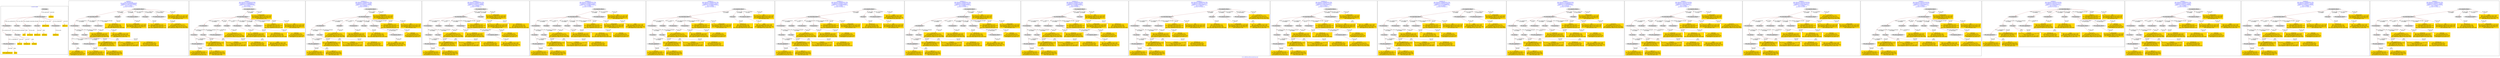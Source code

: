 digraph n0 {
fontcolor="blue"
remincross="true"
label="s14-s-california-african-american.json"
subgraph cluster_0 {
label="1-correct model"
n2[style="filled",color="white",fillcolor="lightgray",label="E12_Production1"];
n3[style="filled",color="white",fillcolor="lightgray",label="E39_Actor1"];
n4[style="filled",color="white",fillcolor="lightgray",label="E55_Type1"];
n5[style="filled",color="white",fillcolor="lightgray",label="E22_Man-Made_Object1"];
n6[style="filled",color="white",fillcolor="lightgray",label="E35_Title1"];
n7[style="filled",color="white",fillcolor="lightgray",label="E8_Acquisition1"];
n8[style="filled",color="white",fillcolor="lightgray",label="E55_Type2"];
n9[shape="plaintext",style="filled",fillcolor="gold",label="additionalInfo"];
n10[style="filled",color="white",fillcolor="lightgray",label="E54_Dimension1"];
n11[shape="plaintext",style="filled",fillcolor="gold",label="object_uri"];
n12[shape="plaintext",style="filled",fillcolor="gold",label="title"];
n13[style="filled",color="white",fillcolor="lightgray",label="E38_Image1"];
n14[shape="plaintext",style="filled",fillcolor="gold",label="imageUrl"];
n15[style="filled",color="white",fillcolor="lightgray",label="E82_Actor_Appellation1"];
n16[shape="plaintext",style="filled",fillcolor="gold",label="artist_uri"];
n17[shape="plaintext",style="filled",fillcolor="gold",label="dimensions"];
n18[shape="plaintext",style="filled",fillcolor="gold",label="technique_uri"];
n19[shape="plaintext",style="filled",fillcolor="gold",label="technique"];
n20[shape="plaintext",style="filled",fillcolor="gold",label="ethnicity_uri"];
n21[shape="plaintext",style="filled",fillcolor="gold",label="enthnicity"];
n22[shape="plaintext",style="filled",fillcolor="gold",label="artist_appellation_uri"];
n23[shape="plaintext",style="filled",fillcolor="gold",label="artist"];
n24[shape="plaintext",style="filled",fillcolor="gold",label="provenance"];
}
subgraph cluster_1 {
label="candidate 0\nlink coherence:0.84\nnode coherence:0.9166666666666666\nconfidence:0.35965752297284415\nmapping score:0.4510824221875292\ncost:421.019634\n-precision:0.36-recall:0.41"
n26[style="filled",color="white",fillcolor="lightgray",label="E12_Production1"];
n27[style="filled",color="white",fillcolor="lightgray",label="E21_Person1"];
n28[style="filled",color="white",fillcolor="lightgray",label="E55_Type1"];
n29[style="filled",color="white",fillcolor="lightgray",label="E74_Group1"];
n30[style="filled",color="white",fillcolor="lightgray",label="E82_Actor_Appellation1"];
n31[style="filled",color="white",fillcolor="lightgray",label="E22_Man-Made_Object1"];
n32[style="filled",color="white",fillcolor="lightgray",label="E54_Dimension1"];
n33[style="filled",color="white",fillcolor="lightgray",label="E8_Acquisition1"];
n34[style="filled",color="white",fillcolor="lightgray",label="E33_Linguistic_Object2"];
n35[style="filled",color="white",fillcolor="lightgray",label="E55_Type2"];
n36[style="filled",color="white",fillcolor="lightgray",label="E33_Linguistic_Object1"];
n37[style="filled",color="white",fillcolor="lightgray",label="E38_Image1"];
n38[style="filled",color="white",fillcolor="lightgray",label="E73_Information_Object1"];
n39[shape="plaintext",style="filled",fillcolor="gold",label="artist_uri\n[E21_Person,classLink,0.432]\n[E82_Actor_Appellation,classLink,0.37]\n[E30_Right,P3_has_note,0.117]\n[E8_Acquisition,P3_has_note,0.081]"];
n40[shape="plaintext",style="filled",fillcolor="gold",label="title\n[E73_Information_Object,P3_has_note,0.318]\n[E33_Linguistic_Object,P3_has_note,0.278]\n[E22_Man-Made_Object,P3_has_note,0.221]\n[E35_Title,label,0.183]"];
n41[shape="plaintext",style="filled",fillcolor="gold",label="additionalInfo\n[E73_Information_Object,P3_has_note,0.361]\n[E33_Linguistic_Object,P3_has_note,0.304]\n[E22_Man-Made_Object,P3_has_note,0.21]\n[E35_Title,label,0.126]"];
n42[shape="plaintext",style="filled",fillcolor="gold",label="object_uri\n[E30_Right,P3_has_note,0.305]\n[E82_Actor_Appellation,label,0.302]\n[E8_Acquisition,P3_has_note,0.207]\n[E35_Title,label,0.186]"];
n43[shape="plaintext",style="filled",fillcolor="gold",label="imageUrl\n[E38_Image,classLink,0.387]\n[E22_Man-Made_Object,classLink,0.333]\n[E21_Person,classLink,0.151]\n[E82_Actor_Appellation,classLink,0.129]"];
n44[shape="plaintext",style="filled",fillcolor="gold",label="provenance\n[E30_Right,P3_has_note,0.421]\n[E8_Acquisition,P3_has_note,0.421]\n[E33_Linguistic_Object,P3_has_note,0.093]\n[E73_Information_Object,P3_has_note,0.065]"];
n45[shape="plaintext",style="filled",fillcolor="gold",label="technique\n[E29_Design_or_Procedure,P3_has_note,0.454]\n[E55_Type,label,0.422]\n[E73_Information_Object,P3_has_note,0.064]\n[E33_Linguistic_Object,P3_has_note,0.061]"];
n46[shape="plaintext",style="filled",fillcolor="gold",label="technique_uri\n[E55_Type,classLink,0.395]\n[E57_Material,classLink,0.316]\n[E74_Group,classLink,0.288]\n[E33_Linguistic_Object,P3_has_note,0.0]"];
n47[shape="plaintext",style="filled",fillcolor="gold",label="dimensions\n[E54_Dimension,P3_has_note,0.879]\n[E82_Actor_Appellation,label,0.052]\n[E22_Man-Made_Object,classLink,0.035]\n[E33_Linguistic_Object,P3_has_note,0.034]"];
n48[shape="plaintext",style="filled",fillcolor="gold",label="enthnicity\n[E74_Group,label,0.442]\n[E74_Group,classLink,0.252]\n[E8_Acquisition,P3_has_note,0.166]\n[E30_Right,P3_has_note,0.14]"];
n49[shape="plaintext",style="filled",fillcolor="gold",label="artist_appellation_uri\n[E82_Actor_Appellation,classLink,0.925]\n[E21_Person,classLink,0.051]\n[E30_Right,P3_has_note,0.014]\n[E8_Acquisition,P3_has_note,0.01]"];
n50[shape="plaintext",style="filled",fillcolor="gold",label="artist\n[E82_Actor_Appellation,label,0.268]\n[E8_Acquisition,P3_has_note,0.267]\n[E33_Linguistic_Object,P3_has_note,0.236]\n[E30_Right,P3_has_note,0.229]"];
n51[shape="plaintext",style="filled",fillcolor="gold",label="ethnicity_uri\n[E55_Type,classLink,0.515]\n[E74_Group,classLink,0.249]\n[E57_Material,classLink,0.228]\n[E22_Man-Made_Object,P3_has_note,0.008]"];
}
subgraph cluster_2 {
label="candidate 1\nlink coherence:0.8333333333333334\nnode coherence:0.8260869565217391\nconfidence:0.3574499058943921\nmapping score:0.4329738259335822\ncost:23.99965\n-precision:0.42-recall:0.45"
n53[style="filled",color="white",fillcolor="lightgray",label="E12_Production1"];
n54[style="filled",color="white",fillcolor="lightgray",label="E21_Person1"];
n55[style="filled",color="white",fillcolor="lightgray",label="E55_Type1"];
n56[style="filled",color="white",fillcolor="lightgray",label="E82_Actor_Appellation1"];
n57[style="filled",color="white",fillcolor="lightgray",label="E21_Person2"];
n58[style="filled",color="white",fillcolor="lightgray",label="E82_Actor_Appellation2"];
n59[style="filled",color="white",fillcolor="lightgray",label="E22_Man-Made_Object1"];
n60[style="filled",color="white",fillcolor="lightgray",label="E30_Right1"];
n61[style="filled",color="white",fillcolor="lightgray",label="E54_Dimension1"];
n62[style="filled",color="white",fillcolor="lightgray",label="E55_Type2"];
n63[style="filled",color="white",fillcolor="lightgray",label="E8_Acquisition1"];
n64[style="filled",color="white",fillcolor="lightgray",label="E33_Linguistic_Object2"];
n65[shape="plaintext",style="filled",fillcolor="gold",label="artist_uri\n[E21_Person,classLink,0.432]\n[E82_Actor_Appellation,classLink,0.37]\n[E30_Right,P3_has_note,0.117]\n[E8_Acquisition,P3_has_note,0.081]"];
n66[shape="plaintext",style="filled",fillcolor="gold",label="additionalInfo\n[E73_Information_Object,P3_has_note,0.361]\n[E33_Linguistic_Object,P3_has_note,0.304]\n[E22_Man-Made_Object,P3_has_note,0.21]\n[E35_Title,label,0.126]"];
n67[shape="plaintext",style="filled",fillcolor="gold",label="imageUrl\n[E38_Image,classLink,0.387]\n[E22_Man-Made_Object,classLink,0.333]\n[E21_Person,classLink,0.151]\n[E82_Actor_Appellation,classLink,0.129]"];
n68[shape="plaintext",style="filled",fillcolor="gold",label="object_uri\n[E30_Right,P3_has_note,0.305]\n[E82_Actor_Appellation,label,0.302]\n[E8_Acquisition,P3_has_note,0.207]\n[E35_Title,label,0.186]"];
n69[shape="plaintext",style="filled",fillcolor="gold",label="technique\n[E29_Design_or_Procedure,P3_has_note,0.454]\n[E55_Type,label,0.422]\n[E73_Information_Object,P3_has_note,0.064]\n[E33_Linguistic_Object,P3_has_note,0.061]"];
n70[shape="plaintext",style="filled",fillcolor="gold",label="technique_uri\n[E55_Type,classLink,0.395]\n[E57_Material,classLink,0.316]\n[E74_Group,classLink,0.288]\n[E33_Linguistic_Object,P3_has_note,0.0]"];
n71[shape="plaintext",style="filled",fillcolor="gold",label="dimensions\n[E54_Dimension,P3_has_note,0.879]\n[E82_Actor_Appellation,label,0.052]\n[E22_Man-Made_Object,classLink,0.035]\n[E33_Linguistic_Object,P3_has_note,0.034]"];
n72[shape="plaintext",style="filled",fillcolor="gold",label="artist_appellation_uri\n[E82_Actor_Appellation,classLink,0.925]\n[E21_Person,classLink,0.051]\n[E30_Right,P3_has_note,0.014]\n[E8_Acquisition,P3_has_note,0.01]"];
n73[shape="plaintext",style="filled",fillcolor="gold",label="enthnicity\n[E74_Group,label,0.442]\n[E74_Group,classLink,0.252]\n[E8_Acquisition,P3_has_note,0.166]\n[E30_Right,P3_has_note,0.14]"];
n74[shape="plaintext",style="filled",fillcolor="gold",label="provenance\n[E30_Right,P3_has_note,0.421]\n[E8_Acquisition,P3_has_note,0.421]\n[E33_Linguistic_Object,P3_has_note,0.093]\n[E73_Information_Object,P3_has_note,0.065]"];
n75[shape="plaintext",style="filled",fillcolor="gold",label="ethnicity_uri\n[E55_Type,classLink,0.515]\n[E74_Group,classLink,0.249]\n[E57_Material,classLink,0.228]\n[E22_Man-Made_Object,P3_has_note,0.008]"];
n76[shape="plaintext",style="filled",fillcolor="gold",label="title\n[E73_Information_Object,P3_has_note,0.318]\n[E33_Linguistic_Object,P3_has_note,0.278]\n[E22_Man-Made_Object,P3_has_note,0.221]\n[E35_Title,label,0.183]"];
n77[shape="plaintext",style="filled",fillcolor="gold",label="artist\n[E82_Actor_Appellation,label,0.268]\n[E8_Acquisition,P3_has_note,0.267]\n[E33_Linguistic_Object,P3_has_note,0.236]\n[E30_Right,P3_has_note,0.229]"];
}
subgraph cluster_3 {
label="candidate 10\nlink coherence:0.8260869565217391\nnode coherence:0.8695652173913043\nconfidence:0.35497870177263996\nmapping score:0.4466428448495199\ncost:122.009652\n-precision:0.39-recall:0.41"
n79[style="filled",color="white",fillcolor="lightgray",label="E12_Production1"];
n80[style="filled",color="white",fillcolor="lightgray",label="E21_Person1"];
n81[style="filled",color="white",fillcolor="lightgray",label="E55_Type1"];
n82[style="filled",color="white",fillcolor="lightgray",label="E82_Actor_Appellation1"];
n83[style="filled",color="white",fillcolor="lightgray",label="E22_Man-Made_Object1"];
n84[style="filled",color="white",fillcolor="lightgray",label="E30_Right1"];
n85[style="filled",color="white",fillcolor="lightgray",label="E54_Dimension1"];
n86[style="filled",color="white",fillcolor="lightgray",label="E55_Type2"];
n87[style="filled",color="white",fillcolor="lightgray",label="E8_Acquisition1"];
n88[style="filled",color="white",fillcolor="lightgray",label="E33_Linguistic_Object2"];
n89[style="filled",color="white",fillcolor="lightgray",label="E33_Linguistic_Object1"];
n90[shape="plaintext",style="filled",fillcolor="gold",label="artist_uri\n[E21_Person,classLink,0.432]\n[E82_Actor_Appellation,classLink,0.37]\n[E30_Right,P3_has_note,0.117]\n[E8_Acquisition,P3_has_note,0.081]"];
n91[shape="plaintext",style="filled",fillcolor="gold",label="additionalInfo\n[E73_Information_Object,P3_has_note,0.361]\n[E33_Linguistic_Object,P3_has_note,0.304]\n[E22_Man-Made_Object,P3_has_note,0.21]\n[E35_Title,label,0.126]"];
n92[shape="plaintext",style="filled",fillcolor="gold",label="imageUrl\n[E38_Image,classLink,0.387]\n[E22_Man-Made_Object,classLink,0.333]\n[E21_Person,classLink,0.151]\n[E82_Actor_Appellation,classLink,0.129]"];
n93[shape="plaintext",style="filled",fillcolor="gold",label="artist\n[E82_Actor_Appellation,label,0.268]\n[E8_Acquisition,P3_has_note,0.267]\n[E33_Linguistic_Object,P3_has_note,0.236]\n[E30_Right,P3_has_note,0.229]"];
n94[shape="plaintext",style="filled",fillcolor="gold",label="object_uri\n[E30_Right,P3_has_note,0.305]\n[E82_Actor_Appellation,label,0.302]\n[E8_Acquisition,P3_has_note,0.207]\n[E35_Title,label,0.186]"];
n95[shape="plaintext",style="filled",fillcolor="gold",label="technique\n[E29_Design_or_Procedure,P3_has_note,0.454]\n[E55_Type,label,0.422]\n[E73_Information_Object,P3_has_note,0.064]\n[E33_Linguistic_Object,P3_has_note,0.061]"];
n96[shape="plaintext",style="filled",fillcolor="gold",label="technique_uri\n[E55_Type,classLink,0.395]\n[E57_Material,classLink,0.316]\n[E74_Group,classLink,0.288]\n[E33_Linguistic_Object,P3_has_note,0.0]"];
n97[shape="plaintext",style="filled",fillcolor="gold",label="dimensions\n[E54_Dimension,P3_has_note,0.879]\n[E82_Actor_Appellation,label,0.052]\n[E22_Man-Made_Object,classLink,0.035]\n[E33_Linguistic_Object,P3_has_note,0.034]"];
n98[shape="plaintext",style="filled",fillcolor="gold",label="artist_appellation_uri\n[E82_Actor_Appellation,classLink,0.925]\n[E21_Person,classLink,0.051]\n[E30_Right,P3_has_note,0.014]\n[E8_Acquisition,P3_has_note,0.01]"];
n99[shape="plaintext",style="filled",fillcolor="gold",label="enthnicity\n[E74_Group,label,0.442]\n[E74_Group,classLink,0.252]\n[E8_Acquisition,P3_has_note,0.166]\n[E30_Right,P3_has_note,0.14]"];
n100[shape="plaintext",style="filled",fillcolor="gold",label="provenance\n[E30_Right,P3_has_note,0.421]\n[E8_Acquisition,P3_has_note,0.421]\n[E33_Linguistic_Object,P3_has_note,0.093]\n[E73_Information_Object,P3_has_note,0.065]"];
n101[shape="plaintext",style="filled",fillcolor="gold",label="ethnicity_uri\n[E55_Type,classLink,0.515]\n[E74_Group,classLink,0.249]\n[E57_Material,classLink,0.228]\n[E22_Man-Made_Object,P3_has_note,0.008]"];
n102[shape="plaintext",style="filled",fillcolor="gold",label="title\n[E73_Information_Object,P3_has_note,0.318]\n[E33_Linguistic_Object,P3_has_note,0.278]\n[E22_Man-Made_Object,P3_has_note,0.221]\n[E35_Title,label,0.183]"];
}
subgraph cluster_4 {
label="candidate 11\nlink coherence:0.8260869565217391\nnode coherence:0.8695652173913043\nconfidence:0.35497870177263996\nmapping score:0.4466428448495199\ncost:122.009662\n-precision:0.35-recall:0.36"
n104[style="filled",color="white",fillcolor="lightgray",label="E12_Production1"];
n105[style="filled",color="white",fillcolor="lightgray",label="E21_Person1"];
n106[style="filled",color="white",fillcolor="lightgray",label="E55_Type1"];
n107[style="filled",color="white",fillcolor="lightgray",label="E82_Actor_Appellation1"];
n108[style="filled",color="white",fillcolor="lightgray",label="E22_Man-Made_Object1"];
n109[style="filled",color="white",fillcolor="lightgray",label="E30_Right1"];
n110[style="filled",color="white",fillcolor="lightgray",label="E54_Dimension1"];
n111[style="filled",color="white",fillcolor="lightgray",label="E8_Acquisition1"];
n112[style="filled",color="white",fillcolor="lightgray",label="E33_Linguistic_Object2"];
n113[style="filled",color="white",fillcolor="lightgray",label="E55_Type2"];
n114[style="filled",color="white",fillcolor="lightgray",label="E33_Linguistic_Object1"];
n115[shape="plaintext",style="filled",fillcolor="gold",label="artist_uri\n[E21_Person,classLink,0.432]\n[E82_Actor_Appellation,classLink,0.37]\n[E30_Right,P3_has_note,0.117]\n[E8_Acquisition,P3_has_note,0.081]"];
n116[shape="plaintext",style="filled",fillcolor="gold",label="additionalInfo\n[E73_Information_Object,P3_has_note,0.361]\n[E33_Linguistic_Object,P3_has_note,0.304]\n[E22_Man-Made_Object,P3_has_note,0.21]\n[E35_Title,label,0.126]"];
n117[shape="plaintext",style="filled",fillcolor="gold",label="imageUrl\n[E38_Image,classLink,0.387]\n[E22_Man-Made_Object,classLink,0.333]\n[E21_Person,classLink,0.151]\n[E82_Actor_Appellation,classLink,0.129]"];
n118[shape="plaintext",style="filled",fillcolor="gold",label="artist\n[E82_Actor_Appellation,label,0.268]\n[E8_Acquisition,P3_has_note,0.267]\n[E33_Linguistic_Object,P3_has_note,0.236]\n[E30_Right,P3_has_note,0.229]"];
n119[shape="plaintext",style="filled",fillcolor="gold",label="object_uri\n[E30_Right,P3_has_note,0.305]\n[E82_Actor_Appellation,label,0.302]\n[E8_Acquisition,P3_has_note,0.207]\n[E35_Title,label,0.186]"];
n120[shape="plaintext",style="filled",fillcolor="gold",label="technique\n[E29_Design_or_Procedure,P3_has_note,0.454]\n[E55_Type,label,0.422]\n[E73_Information_Object,P3_has_note,0.064]\n[E33_Linguistic_Object,P3_has_note,0.061]"];
n121[shape="plaintext",style="filled",fillcolor="gold",label="technique_uri\n[E55_Type,classLink,0.395]\n[E57_Material,classLink,0.316]\n[E74_Group,classLink,0.288]\n[E33_Linguistic_Object,P3_has_note,0.0]"];
n122[shape="plaintext",style="filled",fillcolor="gold",label="dimensions\n[E54_Dimension,P3_has_note,0.879]\n[E82_Actor_Appellation,label,0.052]\n[E22_Man-Made_Object,classLink,0.035]\n[E33_Linguistic_Object,P3_has_note,0.034]"];
n123[shape="plaintext",style="filled",fillcolor="gold",label="artist_appellation_uri\n[E82_Actor_Appellation,classLink,0.925]\n[E21_Person,classLink,0.051]\n[E30_Right,P3_has_note,0.014]\n[E8_Acquisition,P3_has_note,0.01]"];
n124[shape="plaintext",style="filled",fillcolor="gold",label="enthnicity\n[E74_Group,label,0.442]\n[E74_Group,classLink,0.252]\n[E8_Acquisition,P3_has_note,0.166]\n[E30_Right,P3_has_note,0.14]"];
n125[shape="plaintext",style="filled",fillcolor="gold",label="provenance\n[E30_Right,P3_has_note,0.421]\n[E8_Acquisition,P3_has_note,0.421]\n[E33_Linguistic_Object,P3_has_note,0.093]\n[E73_Information_Object,P3_has_note,0.065]"];
n126[shape="plaintext",style="filled",fillcolor="gold",label="ethnicity_uri\n[E55_Type,classLink,0.515]\n[E74_Group,classLink,0.249]\n[E57_Material,classLink,0.228]\n[E22_Man-Made_Object,P3_has_note,0.008]"];
n127[shape="plaintext",style="filled",fillcolor="gold",label="title\n[E73_Information_Object,P3_has_note,0.318]\n[E33_Linguistic_Object,P3_has_note,0.278]\n[E22_Man-Made_Object,P3_has_note,0.221]\n[E35_Title,label,0.183]"];
}
subgraph cluster_5 {
label="candidate 12\nlink coherence:0.8260869565217391\nnode coherence:0.8695652173913043\nconfidence:0.3521098245459281\nmapping score:0.44568655244061595\ncost:121.99965\n-precision:0.43-recall:0.45"
n129[style="filled",color="white",fillcolor="lightgray",label="E12_Production1"];
n130[style="filled",color="white",fillcolor="lightgray",label="E21_Person1"];
n131[style="filled",color="white",fillcolor="lightgray",label="E55_Type1"];
n132[style="filled",color="white",fillcolor="lightgray",label="E82_Actor_Appellation1"];
n133[style="filled",color="white",fillcolor="lightgray",label="E22_Man-Made_Object1"];
n134[style="filled",color="white",fillcolor="lightgray",label="E30_Right1"];
n135[style="filled",color="white",fillcolor="lightgray",label="E54_Dimension1"];
n136[style="filled",color="white",fillcolor="lightgray",label="E55_Type2"];
n137[style="filled",color="white",fillcolor="lightgray",label="E8_Acquisition1"];
n138[style="filled",color="white",fillcolor="lightgray",label="E33_Linguistic_Object2"];
n139[style="filled",color="white",fillcolor="lightgray",label="E33_Linguistic_Object1"];
n140[shape="plaintext",style="filled",fillcolor="gold",label="artist_uri\n[E21_Person,classLink,0.432]\n[E82_Actor_Appellation,classLink,0.37]\n[E30_Right,P3_has_note,0.117]\n[E8_Acquisition,P3_has_note,0.081]"];
n141[shape="plaintext",style="filled",fillcolor="gold",label="title\n[E73_Information_Object,P3_has_note,0.318]\n[E33_Linguistic_Object,P3_has_note,0.278]\n[E22_Man-Made_Object,P3_has_note,0.221]\n[E35_Title,label,0.183]"];
n142[shape="plaintext",style="filled",fillcolor="gold",label="imageUrl\n[E38_Image,classLink,0.387]\n[E22_Man-Made_Object,classLink,0.333]\n[E21_Person,classLink,0.151]\n[E82_Actor_Appellation,classLink,0.129]"];
n143[shape="plaintext",style="filled",fillcolor="gold",label="artist\n[E82_Actor_Appellation,label,0.268]\n[E8_Acquisition,P3_has_note,0.267]\n[E33_Linguistic_Object,P3_has_note,0.236]\n[E30_Right,P3_has_note,0.229]"];
n144[shape="plaintext",style="filled",fillcolor="gold",label="object_uri\n[E30_Right,P3_has_note,0.305]\n[E82_Actor_Appellation,label,0.302]\n[E8_Acquisition,P3_has_note,0.207]\n[E35_Title,label,0.186]"];
n145[shape="plaintext",style="filled",fillcolor="gold",label="technique\n[E29_Design_or_Procedure,P3_has_note,0.454]\n[E55_Type,label,0.422]\n[E73_Information_Object,P3_has_note,0.064]\n[E33_Linguistic_Object,P3_has_note,0.061]"];
n146[shape="plaintext",style="filled",fillcolor="gold",label="technique_uri\n[E55_Type,classLink,0.395]\n[E57_Material,classLink,0.316]\n[E74_Group,classLink,0.288]\n[E33_Linguistic_Object,P3_has_note,0.0]"];
n147[shape="plaintext",style="filled",fillcolor="gold",label="dimensions\n[E54_Dimension,P3_has_note,0.879]\n[E82_Actor_Appellation,label,0.052]\n[E22_Man-Made_Object,classLink,0.035]\n[E33_Linguistic_Object,P3_has_note,0.034]"];
n148[shape="plaintext",style="filled",fillcolor="gold",label="artist_appellation_uri\n[E82_Actor_Appellation,classLink,0.925]\n[E21_Person,classLink,0.051]\n[E30_Right,P3_has_note,0.014]\n[E8_Acquisition,P3_has_note,0.01]"];
n149[shape="plaintext",style="filled",fillcolor="gold",label="enthnicity\n[E74_Group,label,0.442]\n[E74_Group,classLink,0.252]\n[E8_Acquisition,P3_has_note,0.166]\n[E30_Right,P3_has_note,0.14]"];
n150[shape="plaintext",style="filled",fillcolor="gold",label="provenance\n[E30_Right,P3_has_note,0.421]\n[E8_Acquisition,P3_has_note,0.421]\n[E33_Linguistic_Object,P3_has_note,0.093]\n[E73_Information_Object,P3_has_note,0.065]"];
n151[shape="plaintext",style="filled",fillcolor="gold",label="ethnicity_uri\n[E55_Type,classLink,0.515]\n[E74_Group,classLink,0.249]\n[E57_Material,classLink,0.228]\n[E22_Man-Made_Object,P3_has_note,0.008]"];
n152[shape="plaintext",style="filled",fillcolor="gold",label="additionalInfo\n[E73_Information_Object,P3_has_note,0.361]\n[E33_Linguistic_Object,P3_has_note,0.304]\n[E22_Man-Made_Object,P3_has_note,0.21]\n[E35_Title,label,0.126]"];
}
subgraph cluster_6 {
label="candidate 13\nlink coherence:0.8260869565217391\nnode coherence:0.8695652173913043\nconfidence:0.3521098245459281\nmapping score:0.44568655244061595\ncost:121.99966\n-precision:0.39-recall:0.41"
n154[style="filled",color="white",fillcolor="lightgray",label="E12_Production1"];
n155[style="filled",color="white",fillcolor="lightgray",label="E21_Person1"];
n156[style="filled",color="white",fillcolor="lightgray",label="E55_Type1"];
n157[style="filled",color="white",fillcolor="lightgray",label="E82_Actor_Appellation1"];
n158[style="filled",color="white",fillcolor="lightgray",label="E22_Man-Made_Object1"];
n159[style="filled",color="white",fillcolor="lightgray",label="E30_Right1"];
n160[style="filled",color="white",fillcolor="lightgray",label="E54_Dimension1"];
n161[style="filled",color="white",fillcolor="lightgray",label="E8_Acquisition1"];
n162[style="filled",color="white",fillcolor="lightgray",label="E33_Linguistic_Object2"];
n163[style="filled",color="white",fillcolor="lightgray",label="E55_Type2"];
n164[style="filled",color="white",fillcolor="lightgray",label="E33_Linguistic_Object1"];
n165[shape="plaintext",style="filled",fillcolor="gold",label="artist_uri\n[E21_Person,classLink,0.432]\n[E82_Actor_Appellation,classLink,0.37]\n[E30_Right,P3_has_note,0.117]\n[E8_Acquisition,P3_has_note,0.081]"];
n166[shape="plaintext",style="filled",fillcolor="gold",label="title\n[E73_Information_Object,P3_has_note,0.318]\n[E33_Linguistic_Object,P3_has_note,0.278]\n[E22_Man-Made_Object,P3_has_note,0.221]\n[E35_Title,label,0.183]"];
n167[shape="plaintext",style="filled",fillcolor="gold",label="imageUrl\n[E38_Image,classLink,0.387]\n[E22_Man-Made_Object,classLink,0.333]\n[E21_Person,classLink,0.151]\n[E82_Actor_Appellation,classLink,0.129]"];
n168[shape="plaintext",style="filled",fillcolor="gold",label="artist\n[E82_Actor_Appellation,label,0.268]\n[E8_Acquisition,P3_has_note,0.267]\n[E33_Linguistic_Object,P3_has_note,0.236]\n[E30_Right,P3_has_note,0.229]"];
n169[shape="plaintext",style="filled",fillcolor="gold",label="object_uri\n[E30_Right,P3_has_note,0.305]\n[E82_Actor_Appellation,label,0.302]\n[E8_Acquisition,P3_has_note,0.207]\n[E35_Title,label,0.186]"];
n170[shape="plaintext",style="filled",fillcolor="gold",label="technique\n[E29_Design_or_Procedure,P3_has_note,0.454]\n[E55_Type,label,0.422]\n[E73_Information_Object,P3_has_note,0.064]\n[E33_Linguistic_Object,P3_has_note,0.061]"];
n171[shape="plaintext",style="filled",fillcolor="gold",label="technique_uri\n[E55_Type,classLink,0.395]\n[E57_Material,classLink,0.316]\n[E74_Group,classLink,0.288]\n[E33_Linguistic_Object,P3_has_note,0.0]"];
n172[shape="plaintext",style="filled",fillcolor="gold",label="dimensions\n[E54_Dimension,P3_has_note,0.879]\n[E82_Actor_Appellation,label,0.052]\n[E22_Man-Made_Object,classLink,0.035]\n[E33_Linguistic_Object,P3_has_note,0.034]"];
n173[shape="plaintext",style="filled",fillcolor="gold",label="artist_appellation_uri\n[E82_Actor_Appellation,classLink,0.925]\n[E21_Person,classLink,0.051]\n[E30_Right,P3_has_note,0.014]\n[E8_Acquisition,P3_has_note,0.01]"];
n174[shape="plaintext",style="filled",fillcolor="gold",label="enthnicity\n[E74_Group,label,0.442]\n[E74_Group,classLink,0.252]\n[E8_Acquisition,P3_has_note,0.166]\n[E30_Right,P3_has_note,0.14]"];
n175[shape="plaintext",style="filled",fillcolor="gold",label="provenance\n[E30_Right,P3_has_note,0.421]\n[E8_Acquisition,P3_has_note,0.421]\n[E33_Linguistic_Object,P3_has_note,0.093]\n[E73_Information_Object,P3_has_note,0.065]"];
n176[shape="plaintext",style="filled",fillcolor="gold",label="ethnicity_uri\n[E55_Type,classLink,0.515]\n[E74_Group,classLink,0.249]\n[E57_Material,classLink,0.228]\n[E22_Man-Made_Object,P3_has_note,0.008]"];
n177[shape="plaintext",style="filled",fillcolor="gold",label="additionalInfo\n[E73_Information_Object,P3_has_note,0.361]\n[E33_Linguistic_Object,P3_has_note,0.304]\n[E22_Man-Made_Object,P3_has_note,0.21]\n[E35_Title,label,0.126]"];
}
subgraph cluster_7 {
label="candidate 14\nlink coherence:0.8260869565217391\nnode coherence:0.8695652173913043\nconfidence:0.3521098245459281\nmapping score:0.44568655244061595\ncost:121.99967\n-precision:0.39-recall:0.41"
n179[style="filled",color="white",fillcolor="lightgray",label="E12_Production1"];
n180[style="filled",color="white",fillcolor="lightgray",label="E21_Person1"];
n181[style="filled",color="white",fillcolor="lightgray",label="E55_Type1"];
n182[style="filled",color="white",fillcolor="lightgray",label="E82_Actor_Appellation1"];
n183[style="filled",color="white",fillcolor="lightgray",label="E22_Man-Made_Object1"];
n184[style="filled",color="white",fillcolor="lightgray",label="E30_Right1"];
n185[style="filled",color="white",fillcolor="lightgray",label="E54_Dimension1"];
n186[style="filled",color="white",fillcolor="lightgray",label="E8_Acquisition1"];
n187[style="filled",color="white",fillcolor="lightgray",label="E33_Linguistic_Object1"];
n188[style="filled",color="white",fillcolor="lightgray",label="E55_Type3"];
n189[style="filled",color="white",fillcolor="lightgray",label="E33_Linguistic_Object2"];
n190[shape="plaintext",style="filled",fillcolor="gold",label="artist_uri\n[E21_Person,classLink,0.432]\n[E82_Actor_Appellation,classLink,0.37]\n[E30_Right,P3_has_note,0.117]\n[E8_Acquisition,P3_has_note,0.081]"];
n191[shape="plaintext",style="filled",fillcolor="gold",label="title\n[E73_Information_Object,P3_has_note,0.318]\n[E33_Linguistic_Object,P3_has_note,0.278]\n[E22_Man-Made_Object,P3_has_note,0.221]\n[E35_Title,label,0.183]"];
n192[shape="plaintext",style="filled",fillcolor="gold",label="imageUrl\n[E38_Image,classLink,0.387]\n[E22_Man-Made_Object,classLink,0.333]\n[E21_Person,classLink,0.151]\n[E82_Actor_Appellation,classLink,0.129]"];
n193[shape="plaintext",style="filled",fillcolor="gold",label="artist\n[E82_Actor_Appellation,label,0.268]\n[E8_Acquisition,P3_has_note,0.267]\n[E33_Linguistic_Object,P3_has_note,0.236]\n[E30_Right,P3_has_note,0.229]"];
n194[shape="plaintext",style="filled",fillcolor="gold",label="object_uri\n[E30_Right,P3_has_note,0.305]\n[E82_Actor_Appellation,label,0.302]\n[E8_Acquisition,P3_has_note,0.207]\n[E35_Title,label,0.186]"];
n195[shape="plaintext",style="filled",fillcolor="gold",label="technique\n[E29_Design_or_Procedure,P3_has_note,0.454]\n[E55_Type,label,0.422]\n[E73_Information_Object,P3_has_note,0.064]\n[E33_Linguistic_Object,P3_has_note,0.061]"];
n196[shape="plaintext",style="filled",fillcolor="gold",label="technique_uri\n[E55_Type,classLink,0.395]\n[E57_Material,classLink,0.316]\n[E74_Group,classLink,0.288]\n[E33_Linguistic_Object,P3_has_note,0.0]"];
n197[shape="plaintext",style="filled",fillcolor="gold",label="dimensions\n[E54_Dimension,P3_has_note,0.879]\n[E82_Actor_Appellation,label,0.052]\n[E22_Man-Made_Object,classLink,0.035]\n[E33_Linguistic_Object,P3_has_note,0.034]"];
n198[shape="plaintext",style="filled",fillcolor="gold",label="artist_appellation_uri\n[E82_Actor_Appellation,classLink,0.925]\n[E21_Person,classLink,0.051]\n[E30_Right,P3_has_note,0.014]\n[E8_Acquisition,P3_has_note,0.01]"];
n199[shape="plaintext",style="filled",fillcolor="gold",label="enthnicity\n[E74_Group,label,0.442]\n[E74_Group,classLink,0.252]\n[E8_Acquisition,P3_has_note,0.166]\n[E30_Right,P3_has_note,0.14]"];
n200[shape="plaintext",style="filled",fillcolor="gold",label="provenance\n[E30_Right,P3_has_note,0.421]\n[E8_Acquisition,P3_has_note,0.421]\n[E33_Linguistic_Object,P3_has_note,0.093]\n[E73_Information_Object,P3_has_note,0.065]"];
n201[shape="plaintext",style="filled",fillcolor="gold",label="ethnicity_uri\n[E55_Type,classLink,0.515]\n[E74_Group,classLink,0.249]\n[E57_Material,classLink,0.228]\n[E22_Man-Made_Object,P3_has_note,0.008]"];
n202[shape="plaintext",style="filled",fillcolor="gold",label="additionalInfo\n[E73_Information_Object,P3_has_note,0.361]\n[E33_Linguistic_Object,P3_has_note,0.304]\n[E22_Man-Made_Object,P3_has_note,0.21]\n[E35_Title,label,0.126]"];
}
subgraph cluster_8 {
label="candidate 15\nlink coherence:0.8260869565217391\nnode coherence:0.8695652173913043\nconfidence:0.3521098245459281\nmapping score:0.44568655244061595\ncost:122.009652\n-precision:0.43-recall:0.45"
n204[style="filled",color="white",fillcolor="lightgray",label="E12_Production1"];
n205[style="filled",color="white",fillcolor="lightgray",label="E21_Person1"];
n206[style="filled",color="white",fillcolor="lightgray",label="E55_Type1"];
n207[style="filled",color="white",fillcolor="lightgray",label="E82_Actor_Appellation1"];
n208[style="filled",color="white",fillcolor="lightgray",label="E22_Man-Made_Object1"];
n209[style="filled",color="white",fillcolor="lightgray",label="E30_Right1"];
n210[style="filled",color="white",fillcolor="lightgray",label="E54_Dimension1"];
n211[style="filled",color="white",fillcolor="lightgray",label="E55_Type2"];
n212[style="filled",color="white",fillcolor="lightgray",label="E8_Acquisition1"];
n213[style="filled",color="white",fillcolor="lightgray",label="E33_Linguistic_Object2"];
n214[style="filled",color="white",fillcolor="lightgray",label="E33_Linguistic_Object1"];
n215[shape="plaintext",style="filled",fillcolor="gold",label="artist_uri\n[E21_Person,classLink,0.432]\n[E82_Actor_Appellation,classLink,0.37]\n[E30_Right,P3_has_note,0.117]\n[E8_Acquisition,P3_has_note,0.081]"];
n216[shape="plaintext",style="filled",fillcolor="gold",label="title\n[E73_Information_Object,P3_has_note,0.318]\n[E33_Linguistic_Object,P3_has_note,0.278]\n[E22_Man-Made_Object,P3_has_note,0.221]\n[E35_Title,label,0.183]"];
n217[shape="plaintext",style="filled",fillcolor="gold",label="imageUrl\n[E38_Image,classLink,0.387]\n[E22_Man-Made_Object,classLink,0.333]\n[E21_Person,classLink,0.151]\n[E82_Actor_Appellation,classLink,0.129]"];
n218[shape="plaintext",style="filled",fillcolor="gold",label="artist\n[E82_Actor_Appellation,label,0.268]\n[E8_Acquisition,P3_has_note,0.267]\n[E33_Linguistic_Object,P3_has_note,0.236]\n[E30_Right,P3_has_note,0.229]"];
n219[shape="plaintext",style="filled",fillcolor="gold",label="object_uri\n[E30_Right,P3_has_note,0.305]\n[E82_Actor_Appellation,label,0.302]\n[E8_Acquisition,P3_has_note,0.207]\n[E35_Title,label,0.186]"];
n220[shape="plaintext",style="filled",fillcolor="gold",label="technique\n[E29_Design_or_Procedure,P3_has_note,0.454]\n[E55_Type,label,0.422]\n[E73_Information_Object,P3_has_note,0.064]\n[E33_Linguistic_Object,P3_has_note,0.061]"];
n221[shape="plaintext",style="filled",fillcolor="gold",label="technique_uri\n[E55_Type,classLink,0.395]\n[E57_Material,classLink,0.316]\n[E74_Group,classLink,0.288]\n[E33_Linguistic_Object,P3_has_note,0.0]"];
n222[shape="plaintext",style="filled",fillcolor="gold",label="dimensions\n[E54_Dimension,P3_has_note,0.879]\n[E82_Actor_Appellation,label,0.052]\n[E22_Man-Made_Object,classLink,0.035]\n[E33_Linguistic_Object,P3_has_note,0.034]"];
n223[shape="plaintext",style="filled",fillcolor="gold",label="artist_appellation_uri\n[E82_Actor_Appellation,classLink,0.925]\n[E21_Person,classLink,0.051]\n[E30_Right,P3_has_note,0.014]\n[E8_Acquisition,P3_has_note,0.01]"];
n224[shape="plaintext",style="filled",fillcolor="gold",label="enthnicity\n[E74_Group,label,0.442]\n[E74_Group,classLink,0.252]\n[E8_Acquisition,P3_has_note,0.166]\n[E30_Right,P3_has_note,0.14]"];
n225[shape="plaintext",style="filled",fillcolor="gold",label="provenance\n[E30_Right,P3_has_note,0.421]\n[E8_Acquisition,P3_has_note,0.421]\n[E33_Linguistic_Object,P3_has_note,0.093]\n[E73_Information_Object,P3_has_note,0.065]"];
n226[shape="plaintext",style="filled",fillcolor="gold",label="ethnicity_uri\n[E55_Type,classLink,0.515]\n[E74_Group,classLink,0.249]\n[E57_Material,classLink,0.228]\n[E22_Man-Made_Object,P3_has_note,0.008]"];
n227[shape="plaintext",style="filled",fillcolor="gold",label="additionalInfo\n[E73_Information_Object,P3_has_note,0.361]\n[E33_Linguistic_Object,P3_has_note,0.304]\n[E22_Man-Made_Object,P3_has_note,0.21]\n[E35_Title,label,0.126]"];
}
subgraph cluster_9 {
label="candidate 16\nlink coherence:0.8260869565217391\nnode coherence:0.8695652173913043\nconfidence:0.3521098245459281\nmapping score:0.44568655244061595\ncost:122.009662\n-precision:0.39-recall:0.41"
n229[style="filled",color="white",fillcolor="lightgray",label="E12_Production1"];
n230[style="filled",color="white",fillcolor="lightgray",label="E21_Person1"];
n231[style="filled",color="white",fillcolor="lightgray",label="E55_Type1"];
n232[style="filled",color="white",fillcolor="lightgray",label="E82_Actor_Appellation1"];
n233[style="filled",color="white",fillcolor="lightgray",label="E22_Man-Made_Object1"];
n234[style="filled",color="white",fillcolor="lightgray",label="E30_Right1"];
n235[style="filled",color="white",fillcolor="lightgray",label="E54_Dimension1"];
n236[style="filled",color="white",fillcolor="lightgray",label="E8_Acquisition1"];
n237[style="filled",color="white",fillcolor="lightgray",label="E33_Linguistic_Object2"];
n238[style="filled",color="white",fillcolor="lightgray",label="E55_Type2"];
n239[style="filled",color="white",fillcolor="lightgray",label="E33_Linguistic_Object1"];
n240[shape="plaintext",style="filled",fillcolor="gold",label="artist_uri\n[E21_Person,classLink,0.432]\n[E82_Actor_Appellation,classLink,0.37]\n[E30_Right,P3_has_note,0.117]\n[E8_Acquisition,P3_has_note,0.081]"];
n241[shape="plaintext",style="filled",fillcolor="gold",label="title\n[E73_Information_Object,P3_has_note,0.318]\n[E33_Linguistic_Object,P3_has_note,0.278]\n[E22_Man-Made_Object,P3_has_note,0.221]\n[E35_Title,label,0.183]"];
n242[shape="plaintext",style="filled",fillcolor="gold",label="imageUrl\n[E38_Image,classLink,0.387]\n[E22_Man-Made_Object,classLink,0.333]\n[E21_Person,classLink,0.151]\n[E82_Actor_Appellation,classLink,0.129]"];
n243[shape="plaintext",style="filled",fillcolor="gold",label="artist\n[E82_Actor_Appellation,label,0.268]\n[E8_Acquisition,P3_has_note,0.267]\n[E33_Linguistic_Object,P3_has_note,0.236]\n[E30_Right,P3_has_note,0.229]"];
n244[shape="plaintext",style="filled",fillcolor="gold",label="object_uri\n[E30_Right,P3_has_note,0.305]\n[E82_Actor_Appellation,label,0.302]\n[E8_Acquisition,P3_has_note,0.207]\n[E35_Title,label,0.186]"];
n245[shape="plaintext",style="filled",fillcolor="gold",label="technique\n[E29_Design_or_Procedure,P3_has_note,0.454]\n[E55_Type,label,0.422]\n[E73_Information_Object,P3_has_note,0.064]\n[E33_Linguistic_Object,P3_has_note,0.061]"];
n246[shape="plaintext",style="filled",fillcolor="gold",label="technique_uri\n[E55_Type,classLink,0.395]\n[E57_Material,classLink,0.316]\n[E74_Group,classLink,0.288]\n[E33_Linguistic_Object,P3_has_note,0.0]"];
n247[shape="plaintext",style="filled",fillcolor="gold",label="dimensions\n[E54_Dimension,P3_has_note,0.879]\n[E82_Actor_Appellation,label,0.052]\n[E22_Man-Made_Object,classLink,0.035]\n[E33_Linguistic_Object,P3_has_note,0.034]"];
n248[shape="plaintext",style="filled",fillcolor="gold",label="artist_appellation_uri\n[E82_Actor_Appellation,classLink,0.925]\n[E21_Person,classLink,0.051]\n[E30_Right,P3_has_note,0.014]\n[E8_Acquisition,P3_has_note,0.01]"];
n249[shape="plaintext",style="filled",fillcolor="gold",label="enthnicity\n[E74_Group,label,0.442]\n[E74_Group,classLink,0.252]\n[E8_Acquisition,P3_has_note,0.166]\n[E30_Right,P3_has_note,0.14]"];
n250[shape="plaintext",style="filled",fillcolor="gold",label="provenance\n[E30_Right,P3_has_note,0.421]\n[E8_Acquisition,P3_has_note,0.421]\n[E33_Linguistic_Object,P3_has_note,0.093]\n[E73_Information_Object,P3_has_note,0.065]"];
n251[shape="plaintext",style="filled",fillcolor="gold",label="ethnicity_uri\n[E55_Type,classLink,0.515]\n[E74_Group,classLink,0.249]\n[E57_Material,classLink,0.228]\n[E22_Man-Made_Object,P3_has_note,0.008]"];
n252[shape="plaintext",style="filled",fillcolor="gold",label="additionalInfo\n[E73_Information_Object,P3_has_note,0.361]\n[E33_Linguistic_Object,P3_has_note,0.304]\n[E22_Man-Made_Object,P3_has_note,0.21]\n[E35_Title,label,0.126]"];
}
subgraph cluster_10 {
label="candidate 17\nlink coherence:0.8260869565217391\nnode coherence:0.8695652173913043\nconfidence:0.3322011592521777\nmapping score:0.4390503306760325\ncost:221.009672\n-precision:0.39-recall:0.41"
n254[style="filled",color="white",fillcolor="lightgray",label="E12_Production1"];
n255[style="filled",color="white",fillcolor="lightgray",label="E21_Person1"];
n256[style="filled",color="white",fillcolor="lightgray",label="E55_Type1"];
n257[style="filled",color="white",fillcolor="lightgray",label="E82_Actor_Appellation1"];
n258[style="filled",color="white",fillcolor="lightgray",label="E22_Man-Made_Object1"];
n259[style="filled",color="white",fillcolor="lightgray",label="E54_Dimension1"];
n260[style="filled",color="white",fillcolor="lightgray",label="E8_Acquisition1"];
n261[style="filled",color="white",fillcolor="lightgray",label="E33_Linguistic_Object1"];
n262[style="filled",color="white",fillcolor="lightgray",label="E55_Type3"];
n263[style="filled",color="white",fillcolor="lightgray",label="E33_Linguistic_Object2"];
n264[style="filled",color="white",fillcolor="lightgray",label="E82_Actor_Appellation2"];
n265[shape="plaintext",style="filled",fillcolor="gold",label="artist_uri\n[E21_Person,classLink,0.432]\n[E82_Actor_Appellation,classLink,0.37]\n[E30_Right,P3_has_note,0.117]\n[E8_Acquisition,P3_has_note,0.081]"];
n266[shape="plaintext",style="filled",fillcolor="gold",label="provenance\n[E30_Right,P3_has_note,0.421]\n[E8_Acquisition,P3_has_note,0.421]\n[E33_Linguistic_Object,P3_has_note,0.093]\n[E73_Information_Object,P3_has_note,0.065]"];
n267[shape="plaintext",style="filled",fillcolor="gold",label="additionalInfo\n[E73_Information_Object,P3_has_note,0.361]\n[E33_Linguistic_Object,P3_has_note,0.304]\n[E22_Man-Made_Object,P3_has_note,0.21]\n[E35_Title,label,0.126]"];
n268[shape="plaintext",style="filled",fillcolor="gold",label="imageUrl\n[E38_Image,classLink,0.387]\n[E22_Man-Made_Object,classLink,0.333]\n[E21_Person,classLink,0.151]\n[E82_Actor_Appellation,classLink,0.129]"];
n269[shape="plaintext",style="filled",fillcolor="gold",label="object_uri\n[E30_Right,P3_has_note,0.305]\n[E82_Actor_Appellation,label,0.302]\n[E8_Acquisition,P3_has_note,0.207]\n[E35_Title,label,0.186]"];
n270[shape="plaintext",style="filled",fillcolor="gold",label="technique\n[E29_Design_or_Procedure,P3_has_note,0.454]\n[E55_Type,label,0.422]\n[E73_Information_Object,P3_has_note,0.064]\n[E33_Linguistic_Object,P3_has_note,0.061]"];
n271[shape="plaintext",style="filled",fillcolor="gold",label="technique_uri\n[E55_Type,classLink,0.395]\n[E57_Material,classLink,0.316]\n[E74_Group,classLink,0.288]\n[E33_Linguistic_Object,P3_has_note,0.0]"];
n272[shape="plaintext",style="filled",fillcolor="gold",label="dimensions\n[E54_Dimension,P3_has_note,0.879]\n[E82_Actor_Appellation,label,0.052]\n[E22_Man-Made_Object,classLink,0.035]\n[E33_Linguistic_Object,P3_has_note,0.034]"];
n273[shape="plaintext",style="filled",fillcolor="gold",label="artist_appellation_uri\n[E82_Actor_Appellation,classLink,0.925]\n[E21_Person,classLink,0.051]\n[E30_Right,P3_has_note,0.014]\n[E8_Acquisition,P3_has_note,0.01]"];
n274[shape="plaintext",style="filled",fillcolor="gold",label="enthnicity\n[E74_Group,label,0.442]\n[E74_Group,classLink,0.252]\n[E8_Acquisition,P3_has_note,0.166]\n[E30_Right,P3_has_note,0.14]"];
n275[shape="plaintext",style="filled",fillcolor="gold",label="ethnicity_uri\n[E55_Type,classLink,0.515]\n[E74_Group,classLink,0.249]\n[E57_Material,classLink,0.228]\n[E22_Man-Made_Object,P3_has_note,0.008]"];
n276[shape="plaintext",style="filled",fillcolor="gold",label="title\n[E73_Information_Object,P3_has_note,0.318]\n[E33_Linguistic_Object,P3_has_note,0.278]\n[E22_Man-Made_Object,P3_has_note,0.221]\n[E35_Title,label,0.183]"];
n277[shape="plaintext",style="filled",fillcolor="gold",label="artist\n[E82_Actor_Appellation,label,0.268]\n[E8_Acquisition,P3_has_note,0.267]\n[E33_Linguistic_Object,P3_has_note,0.236]\n[E30_Right,P3_has_note,0.229]"];
}
subgraph cluster_11 {
label="candidate 18\nlink coherence:0.8260869565217391\nnode coherence:0.8695652173913043\nconfidence:0.3322011592521777\nmapping score:0.4390503306760325\ncost:221.019674\n-precision:0.43-recall:0.45"
n279[style="filled",color="white",fillcolor="lightgray",label="E12_Production1"];
n280[style="filled",color="white",fillcolor="lightgray",label="E21_Person1"];
n281[style="filled",color="white",fillcolor="lightgray",label="E55_Type1"];
n282[style="filled",color="white",fillcolor="lightgray",label="E82_Actor_Appellation1"];
n283[style="filled",color="white",fillcolor="lightgray",label="E22_Man-Made_Object1"];
n284[style="filled",color="white",fillcolor="lightgray",label="E54_Dimension1"];
n285[style="filled",color="white",fillcolor="lightgray",label="E55_Type3"];
n286[style="filled",color="white",fillcolor="lightgray",label="E8_Acquisition1"];
n287[style="filled",color="white",fillcolor="lightgray",label="E33_Linguistic_Object2"];
n288[style="filled",color="white",fillcolor="lightgray",label="E82_Actor_Appellation2"];
n289[style="filled",color="white",fillcolor="lightgray",label="E33_Linguistic_Object1"];
n290[shape="plaintext",style="filled",fillcolor="gold",label="artist_uri\n[E21_Person,classLink,0.432]\n[E82_Actor_Appellation,classLink,0.37]\n[E30_Right,P3_has_note,0.117]\n[E8_Acquisition,P3_has_note,0.081]"];
n291[shape="plaintext",style="filled",fillcolor="gold",label="provenance\n[E30_Right,P3_has_note,0.421]\n[E8_Acquisition,P3_has_note,0.421]\n[E33_Linguistic_Object,P3_has_note,0.093]\n[E73_Information_Object,P3_has_note,0.065]"];
n292[shape="plaintext",style="filled",fillcolor="gold",label="additionalInfo\n[E73_Information_Object,P3_has_note,0.361]\n[E33_Linguistic_Object,P3_has_note,0.304]\n[E22_Man-Made_Object,P3_has_note,0.21]\n[E35_Title,label,0.126]"];
n293[shape="plaintext",style="filled",fillcolor="gold",label="imageUrl\n[E38_Image,classLink,0.387]\n[E22_Man-Made_Object,classLink,0.333]\n[E21_Person,classLink,0.151]\n[E82_Actor_Appellation,classLink,0.129]"];
n294[shape="plaintext",style="filled",fillcolor="gold",label="object_uri\n[E30_Right,P3_has_note,0.305]\n[E82_Actor_Appellation,label,0.302]\n[E8_Acquisition,P3_has_note,0.207]\n[E35_Title,label,0.186]"];
n295[shape="plaintext",style="filled",fillcolor="gold",label="technique\n[E29_Design_or_Procedure,P3_has_note,0.454]\n[E55_Type,label,0.422]\n[E73_Information_Object,P3_has_note,0.064]\n[E33_Linguistic_Object,P3_has_note,0.061]"];
n296[shape="plaintext",style="filled",fillcolor="gold",label="technique_uri\n[E55_Type,classLink,0.395]\n[E57_Material,classLink,0.316]\n[E74_Group,classLink,0.288]\n[E33_Linguistic_Object,P3_has_note,0.0]"];
n297[shape="plaintext",style="filled",fillcolor="gold",label="dimensions\n[E54_Dimension,P3_has_note,0.879]\n[E82_Actor_Appellation,label,0.052]\n[E22_Man-Made_Object,classLink,0.035]\n[E33_Linguistic_Object,P3_has_note,0.034]"];
n298[shape="plaintext",style="filled",fillcolor="gold",label="artist_appellation_uri\n[E82_Actor_Appellation,classLink,0.925]\n[E21_Person,classLink,0.051]\n[E30_Right,P3_has_note,0.014]\n[E8_Acquisition,P3_has_note,0.01]"];
n299[shape="plaintext",style="filled",fillcolor="gold",label="enthnicity\n[E74_Group,label,0.442]\n[E74_Group,classLink,0.252]\n[E8_Acquisition,P3_has_note,0.166]\n[E30_Right,P3_has_note,0.14]"];
n300[shape="plaintext",style="filled",fillcolor="gold",label="ethnicity_uri\n[E55_Type,classLink,0.515]\n[E74_Group,classLink,0.249]\n[E57_Material,classLink,0.228]\n[E22_Man-Made_Object,P3_has_note,0.008]"];
n301[shape="plaintext",style="filled",fillcolor="gold",label="title\n[E73_Information_Object,P3_has_note,0.318]\n[E33_Linguistic_Object,P3_has_note,0.278]\n[E22_Man-Made_Object,P3_has_note,0.221]\n[E35_Title,label,0.183]"];
n302[shape="plaintext",style="filled",fillcolor="gold",label="artist\n[E82_Actor_Appellation,label,0.268]\n[E8_Acquisition,P3_has_note,0.267]\n[E33_Linguistic_Object,P3_has_note,0.236]\n[E30_Right,P3_has_note,0.229]"];
}
subgraph cluster_12 {
label="candidate 19\nlink coherence:0.8260869565217391\nnode coherence:0.8695652173913043\nconfidence:0.3276130436666635\nmapping score:0.4375209588141944\ncost:320.009652\n-precision:0.39-recall:0.41"
n304[style="filled",color="white",fillcolor="lightgray",label="E12_Production1"];
n305[style="filled",color="white",fillcolor="lightgray",label="E21_Person1"];
n306[style="filled",color="white",fillcolor="lightgray",label="E55_Type1"];
n307[style="filled",color="white",fillcolor="lightgray",label="E82_Actor_Appellation1"];
n308[style="filled",color="white",fillcolor="lightgray",label="E22_Man-Made_Object1"];
n309[style="filled",color="white",fillcolor="lightgray",label="E54_Dimension1"];
n310[style="filled",color="white",fillcolor="lightgray",label="E55_Type2"];
n311[style="filled",color="white",fillcolor="lightgray",label="E8_Acquisition1"];
n312[style="filled",color="white",fillcolor="lightgray",label="E33_Linguistic_Object2"];
n313[style="filled",color="white",fillcolor="lightgray",label="E33_Linguistic_Object1"];
n314[style="filled",color="white",fillcolor="lightgray",label="E73_Information_Object1"];
n315[shape="plaintext",style="filled",fillcolor="gold",label="artist_uri\n[E21_Person,classLink,0.432]\n[E82_Actor_Appellation,classLink,0.37]\n[E30_Right,P3_has_note,0.117]\n[E8_Acquisition,P3_has_note,0.081]"];
n316[shape="plaintext",style="filled",fillcolor="gold",label="additionalInfo\n[E73_Information_Object,P3_has_note,0.361]\n[E33_Linguistic_Object,P3_has_note,0.304]\n[E22_Man-Made_Object,P3_has_note,0.21]\n[E35_Title,label,0.126]"];
n317[shape="plaintext",style="filled",fillcolor="gold",label="imageUrl\n[E38_Image,classLink,0.387]\n[E22_Man-Made_Object,classLink,0.333]\n[E21_Person,classLink,0.151]\n[E82_Actor_Appellation,classLink,0.129]"];
n318[shape="plaintext",style="filled",fillcolor="gold",label="artist\n[E82_Actor_Appellation,label,0.268]\n[E8_Acquisition,P3_has_note,0.267]\n[E33_Linguistic_Object,P3_has_note,0.236]\n[E30_Right,P3_has_note,0.229]"];
n319[shape="plaintext",style="filled",fillcolor="gold",label="object_uri\n[E30_Right,P3_has_note,0.305]\n[E82_Actor_Appellation,label,0.302]\n[E8_Acquisition,P3_has_note,0.207]\n[E35_Title,label,0.186]"];
n320[shape="plaintext",style="filled",fillcolor="gold",label="provenance\n[E30_Right,P3_has_note,0.421]\n[E8_Acquisition,P3_has_note,0.421]\n[E33_Linguistic_Object,P3_has_note,0.093]\n[E73_Information_Object,P3_has_note,0.065]"];
n321[shape="plaintext",style="filled",fillcolor="gold",label="technique\n[E29_Design_or_Procedure,P3_has_note,0.454]\n[E55_Type,label,0.422]\n[E73_Information_Object,P3_has_note,0.064]\n[E33_Linguistic_Object,P3_has_note,0.061]"];
n322[shape="plaintext",style="filled",fillcolor="gold",label="technique_uri\n[E55_Type,classLink,0.395]\n[E57_Material,classLink,0.316]\n[E74_Group,classLink,0.288]\n[E33_Linguistic_Object,P3_has_note,0.0]"];
n323[shape="plaintext",style="filled",fillcolor="gold",label="dimensions\n[E54_Dimension,P3_has_note,0.879]\n[E82_Actor_Appellation,label,0.052]\n[E22_Man-Made_Object,classLink,0.035]\n[E33_Linguistic_Object,P3_has_note,0.034]"];
n324[shape="plaintext",style="filled",fillcolor="gold",label="artist_appellation_uri\n[E82_Actor_Appellation,classLink,0.925]\n[E21_Person,classLink,0.051]\n[E30_Right,P3_has_note,0.014]\n[E8_Acquisition,P3_has_note,0.01]"];
n325[shape="plaintext",style="filled",fillcolor="gold",label="enthnicity\n[E74_Group,label,0.442]\n[E74_Group,classLink,0.252]\n[E8_Acquisition,P3_has_note,0.166]\n[E30_Right,P3_has_note,0.14]"];
n326[shape="plaintext",style="filled",fillcolor="gold",label="ethnicity_uri\n[E55_Type,classLink,0.515]\n[E74_Group,classLink,0.249]\n[E57_Material,classLink,0.228]\n[E22_Man-Made_Object,P3_has_note,0.008]"];
n327[shape="plaintext",style="filled",fillcolor="gold",label="title\n[E73_Information_Object,P3_has_note,0.318]\n[E33_Linguistic_Object,P3_has_note,0.278]\n[E22_Man-Made_Object,P3_has_note,0.221]\n[E35_Title,label,0.183]"];
}
subgraph cluster_13 {
label="candidate 2\nlink coherence:0.8333333333333334\nnode coherence:0.8260869565217391\nconfidence:0.3574499058943921\nmapping score:0.4329738259335822\ncost:123.009652\n-precision:0.42-recall:0.45"
n329[style="filled",color="white",fillcolor="lightgray",label="E12_Production1"];
n330[style="filled",color="white",fillcolor="lightgray",label="E21_Person1"];
n331[style="filled",color="white",fillcolor="lightgray",label="E55_Type1"];
n332[style="filled",color="white",fillcolor="lightgray",label="E82_Actor_Appellation1"];
n333[style="filled",color="white",fillcolor="lightgray",label="E21_Person2"];
n334[style="filled",color="white",fillcolor="lightgray",label="E82_Actor_Appellation2"];
n335[style="filled",color="white",fillcolor="lightgray",label="E22_Man-Made_Object1"];
n336[style="filled",color="white",fillcolor="lightgray",label="E54_Dimension1"];
n337[style="filled",color="white",fillcolor="lightgray",label="E55_Type2"];
n338[style="filled",color="white",fillcolor="lightgray",label="E8_Acquisition1"];
n339[style="filled",color="white",fillcolor="lightgray",label="E33_Linguistic_Object2"];
n340[style="filled",color="white",fillcolor="lightgray",label="E30_Right1"];
n341[shape="plaintext",style="filled",fillcolor="gold",label="artist_uri\n[E21_Person,classLink,0.432]\n[E82_Actor_Appellation,classLink,0.37]\n[E30_Right,P3_has_note,0.117]\n[E8_Acquisition,P3_has_note,0.081]"];
n342[shape="plaintext",style="filled",fillcolor="gold",label="additionalInfo\n[E73_Information_Object,P3_has_note,0.361]\n[E33_Linguistic_Object,P3_has_note,0.304]\n[E22_Man-Made_Object,P3_has_note,0.21]\n[E35_Title,label,0.126]"];
n343[shape="plaintext",style="filled",fillcolor="gold",label="imageUrl\n[E38_Image,classLink,0.387]\n[E22_Man-Made_Object,classLink,0.333]\n[E21_Person,classLink,0.151]\n[E82_Actor_Appellation,classLink,0.129]"];
n344[shape="plaintext",style="filled",fillcolor="gold",label="object_uri\n[E30_Right,P3_has_note,0.305]\n[E82_Actor_Appellation,label,0.302]\n[E8_Acquisition,P3_has_note,0.207]\n[E35_Title,label,0.186]"];
n345[shape="plaintext",style="filled",fillcolor="gold",label="technique\n[E29_Design_or_Procedure,P3_has_note,0.454]\n[E55_Type,label,0.422]\n[E73_Information_Object,P3_has_note,0.064]\n[E33_Linguistic_Object,P3_has_note,0.061]"];
n346[shape="plaintext",style="filled",fillcolor="gold",label="technique_uri\n[E55_Type,classLink,0.395]\n[E57_Material,classLink,0.316]\n[E74_Group,classLink,0.288]\n[E33_Linguistic_Object,P3_has_note,0.0]"];
n347[shape="plaintext",style="filled",fillcolor="gold",label="dimensions\n[E54_Dimension,P3_has_note,0.879]\n[E82_Actor_Appellation,label,0.052]\n[E22_Man-Made_Object,classLink,0.035]\n[E33_Linguistic_Object,P3_has_note,0.034]"];
n348[shape="plaintext",style="filled",fillcolor="gold",label="artist_appellation_uri\n[E82_Actor_Appellation,classLink,0.925]\n[E21_Person,classLink,0.051]\n[E30_Right,P3_has_note,0.014]\n[E8_Acquisition,P3_has_note,0.01]"];
n349[shape="plaintext",style="filled",fillcolor="gold",label="enthnicity\n[E74_Group,label,0.442]\n[E74_Group,classLink,0.252]\n[E8_Acquisition,P3_has_note,0.166]\n[E30_Right,P3_has_note,0.14]"];
n350[shape="plaintext",style="filled",fillcolor="gold",label="provenance\n[E30_Right,P3_has_note,0.421]\n[E8_Acquisition,P3_has_note,0.421]\n[E33_Linguistic_Object,P3_has_note,0.093]\n[E73_Information_Object,P3_has_note,0.065]"];
n351[shape="plaintext",style="filled",fillcolor="gold",label="ethnicity_uri\n[E55_Type,classLink,0.515]\n[E74_Group,classLink,0.249]\n[E57_Material,classLink,0.228]\n[E22_Man-Made_Object,P3_has_note,0.008]"];
n352[shape="plaintext",style="filled",fillcolor="gold",label="title\n[E73_Information_Object,P3_has_note,0.318]\n[E33_Linguistic_Object,P3_has_note,0.278]\n[E22_Man-Made_Object,P3_has_note,0.221]\n[E35_Title,label,0.183]"];
n353[shape="plaintext",style="filled",fillcolor="gold",label="artist\n[E82_Actor_Appellation,label,0.268]\n[E8_Acquisition,P3_has_note,0.267]\n[E33_Linguistic_Object,P3_has_note,0.236]\n[E30_Right,P3_has_note,0.229]"];
}
subgraph cluster_14 {
label="candidate 3\nlink coherence:0.8333333333333334\nnode coherence:0.8695652173913043\nconfidence:0.3322011592521777\nmapping score:0.4390503306760325\ncost:122.99965\n-precision:0.42-recall:0.45"
n355[style="filled",color="white",fillcolor="lightgray",label="E12_Production1"];
n356[style="filled",color="white",fillcolor="lightgray",label="E21_Person1"];
n357[style="filled",color="white",fillcolor="lightgray",label="E55_Type1"];
n358[style="filled",color="white",fillcolor="lightgray",label="E82_Actor_Appellation1"];
n359[style="filled",color="white",fillcolor="lightgray",label="E21_Person2"];
n360[style="filled",color="white",fillcolor="lightgray",label="E82_Actor_Appellation2"];
n361[style="filled",color="white",fillcolor="lightgray",label="E22_Man-Made_Object1"];
n362[style="filled",color="white",fillcolor="lightgray",label="E54_Dimension1"];
n363[style="filled",color="white",fillcolor="lightgray",label="E55_Type2"];
n364[style="filled",color="white",fillcolor="lightgray",label="E8_Acquisition1"];
n365[style="filled",color="white",fillcolor="lightgray",label="E33_Linguistic_Object2"];
n366[style="filled",color="white",fillcolor="lightgray",label="E33_Linguistic_Object1"];
n367[shape="plaintext",style="filled",fillcolor="gold",label="artist_uri\n[E21_Person,classLink,0.432]\n[E82_Actor_Appellation,classLink,0.37]\n[E30_Right,P3_has_note,0.117]\n[E8_Acquisition,P3_has_note,0.081]"];
n368[shape="plaintext",style="filled",fillcolor="gold",label="provenance\n[E30_Right,P3_has_note,0.421]\n[E8_Acquisition,P3_has_note,0.421]\n[E33_Linguistic_Object,P3_has_note,0.093]\n[E73_Information_Object,P3_has_note,0.065]"];
n369[shape="plaintext",style="filled",fillcolor="gold",label="additionalInfo\n[E73_Information_Object,P3_has_note,0.361]\n[E33_Linguistic_Object,P3_has_note,0.304]\n[E22_Man-Made_Object,P3_has_note,0.21]\n[E35_Title,label,0.126]"];
n370[shape="plaintext",style="filled",fillcolor="gold",label="imageUrl\n[E38_Image,classLink,0.387]\n[E22_Man-Made_Object,classLink,0.333]\n[E21_Person,classLink,0.151]\n[E82_Actor_Appellation,classLink,0.129]"];
n371[shape="plaintext",style="filled",fillcolor="gold",label="object_uri\n[E30_Right,P3_has_note,0.305]\n[E82_Actor_Appellation,label,0.302]\n[E8_Acquisition,P3_has_note,0.207]\n[E35_Title,label,0.186]"];
n372[shape="plaintext",style="filled",fillcolor="gold",label="technique\n[E29_Design_or_Procedure,P3_has_note,0.454]\n[E55_Type,label,0.422]\n[E73_Information_Object,P3_has_note,0.064]\n[E33_Linguistic_Object,P3_has_note,0.061]"];
n373[shape="plaintext",style="filled",fillcolor="gold",label="technique_uri\n[E55_Type,classLink,0.395]\n[E57_Material,classLink,0.316]\n[E74_Group,classLink,0.288]\n[E33_Linguistic_Object,P3_has_note,0.0]"];
n374[shape="plaintext",style="filled",fillcolor="gold",label="dimensions\n[E54_Dimension,P3_has_note,0.879]\n[E82_Actor_Appellation,label,0.052]\n[E22_Man-Made_Object,classLink,0.035]\n[E33_Linguistic_Object,P3_has_note,0.034]"];
n375[shape="plaintext",style="filled",fillcolor="gold",label="artist_appellation_uri\n[E82_Actor_Appellation,classLink,0.925]\n[E21_Person,classLink,0.051]\n[E30_Right,P3_has_note,0.014]\n[E8_Acquisition,P3_has_note,0.01]"];
n376[shape="plaintext",style="filled",fillcolor="gold",label="enthnicity\n[E74_Group,label,0.442]\n[E74_Group,classLink,0.252]\n[E8_Acquisition,P3_has_note,0.166]\n[E30_Right,P3_has_note,0.14]"];
n377[shape="plaintext",style="filled",fillcolor="gold",label="ethnicity_uri\n[E55_Type,classLink,0.515]\n[E74_Group,classLink,0.249]\n[E57_Material,classLink,0.228]\n[E22_Man-Made_Object,P3_has_note,0.008]"];
n378[shape="plaintext",style="filled",fillcolor="gold",label="title\n[E73_Information_Object,P3_has_note,0.318]\n[E33_Linguistic_Object,P3_has_note,0.278]\n[E22_Man-Made_Object,P3_has_note,0.221]\n[E35_Title,label,0.183]"];
n379[shape="plaintext",style="filled",fillcolor="gold",label="artist\n[E82_Actor_Appellation,label,0.268]\n[E8_Acquisition,P3_has_note,0.267]\n[E33_Linguistic_Object,P3_has_note,0.236]\n[E30_Right,P3_has_note,0.229]"];
}
subgraph cluster_15 {
label="candidate 4\nlink coherence:0.8333333333333334\nnode coherence:0.8695652173913043\nconfidence:0.3322011592521777\nmapping score:0.4390503306760325\ncost:122.99966\n-precision:0.42-recall:0.45"
n381[style="filled",color="white",fillcolor="lightgray",label="E12_Production1"];
n382[style="filled",color="white",fillcolor="lightgray",label="E21_Person1"];
n383[style="filled",color="white",fillcolor="lightgray",label="E55_Type1"];
n384[style="filled",color="white",fillcolor="lightgray",label="E82_Actor_Appellation1"];
n385[style="filled",color="white",fillcolor="lightgray",label="E21_Person2"];
n386[style="filled",color="white",fillcolor="lightgray",label="E82_Actor_Appellation2"];
n387[style="filled",color="white",fillcolor="lightgray",label="E22_Man-Made_Object1"];
n388[style="filled",color="white",fillcolor="lightgray",label="E54_Dimension1"];
n389[style="filled",color="white",fillcolor="lightgray",label="E55_Type2"];
n390[style="filled",color="white",fillcolor="lightgray",label="E8_Acquisition1"];
n391[style="filled",color="white",fillcolor="lightgray",label="E33_Linguistic_Object1"];
n392[style="filled",color="white",fillcolor="lightgray",label="E33_Linguistic_Object2"];
n393[shape="plaintext",style="filled",fillcolor="gold",label="artist_uri\n[E21_Person,classLink,0.432]\n[E82_Actor_Appellation,classLink,0.37]\n[E30_Right,P3_has_note,0.117]\n[E8_Acquisition,P3_has_note,0.081]"];
n394[shape="plaintext",style="filled",fillcolor="gold",label="provenance\n[E30_Right,P3_has_note,0.421]\n[E8_Acquisition,P3_has_note,0.421]\n[E33_Linguistic_Object,P3_has_note,0.093]\n[E73_Information_Object,P3_has_note,0.065]"];
n395[shape="plaintext",style="filled",fillcolor="gold",label="additionalInfo\n[E73_Information_Object,P3_has_note,0.361]\n[E33_Linguistic_Object,P3_has_note,0.304]\n[E22_Man-Made_Object,P3_has_note,0.21]\n[E35_Title,label,0.126]"];
n396[shape="plaintext",style="filled",fillcolor="gold",label="imageUrl\n[E38_Image,classLink,0.387]\n[E22_Man-Made_Object,classLink,0.333]\n[E21_Person,classLink,0.151]\n[E82_Actor_Appellation,classLink,0.129]"];
n397[shape="plaintext",style="filled",fillcolor="gold",label="object_uri\n[E30_Right,P3_has_note,0.305]\n[E82_Actor_Appellation,label,0.302]\n[E8_Acquisition,P3_has_note,0.207]\n[E35_Title,label,0.186]"];
n398[shape="plaintext",style="filled",fillcolor="gold",label="technique\n[E29_Design_or_Procedure,P3_has_note,0.454]\n[E55_Type,label,0.422]\n[E73_Information_Object,P3_has_note,0.064]\n[E33_Linguistic_Object,P3_has_note,0.061]"];
n399[shape="plaintext",style="filled",fillcolor="gold",label="technique_uri\n[E55_Type,classLink,0.395]\n[E57_Material,classLink,0.316]\n[E74_Group,classLink,0.288]\n[E33_Linguistic_Object,P3_has_note,0.0]"];
n400[shape="plaintext",style="filled",fillcolor="gold",label="dimensions\n[E54_Dimension,P3_has_note,0.879]\n[E82_Actor_Appellation,label,0.052]\n[E22_Man-Made_Object,classLink,0.035]\n[E33_Linguistic_Object,P3_has_note,0.034]"];
n401[shape="plaintext",style="filled",fillcolor="gold",label="artist_appellation_uri\n[E82_Actor_Appellation,classLink,0.925]\n[E21_Person,classLink,0.051]\n[E30_Right,P3_has_note,0.014]\n[E8_Acquisition,P3_has_note,0.01]"];
n402[shape="plaintext",style="filled",fillcolor="gold",label="enthnicity\n[E74_Group,label,0.442]\n[E74_Group,classLink,0.252]\n[E8_Acquisition,P3_has_note,0.166]\n[E30_Right,P3_has_note,0.14]"];
n403[shape="plaintext",style="filled",fillcolor="gold",label="ethnicity_uri\n[E55_Type,classLink,0.515]\n[E74_Group,classLink,0.249]\n[E57_Material,classLink,0.228]\n[E22_Man-Made_Object,P3_has_note,0.008]"];
n404[shape="plaintext",style="filled",fillcolor="gold",label="title\n[E73_Information_Object,P3_has_note,0.318]\n[E33_Linguistic_Object,P3_has_note,0.278]\n[E22_Man-Made_Object,P3_has_note,0.221]\n[E35_Title,label,0.183]"];
n405[shape="plaintext",style="filled",fillcolor="gold",label="artist\n[E82_Actor_Appellation,label,0.268]\n[E8_Acquisition,P3_has_note,0.267]\n[E33_Linguistic_Object,P3_has_note,0.236]\n[E30_Right,P3_has_note,0.229]"];
}
subgraph cluster_16 {
label="candidate 5\nlink coherence:0.8333333333333334\nnode coherence:0.8695652173913043\nconfidence:0.3322011592521777\nmapping score:0.4390503306760325\ncost:123.009652\n-precision:0.42-recall:0.45"
n407[style="filled",color="white",fillcolor="lightgray",label="E12_Production1"];
n408[style="filled",color="white",fillcolor="lightgray",label="E21_Person1"];
n409[style="filled",color="white",fillcolor="lightgray",label="E55_Type1"];
n410[style="filled",color="white",fillcolor="lightgray",label="E82_Actor_Appellation1"];
n411[style="filled",color="white",fillcolor="lightgray",label="E21_Person2"];
n412[style="filled",color="white",fillcolor="lightgray",label="E82_Actor_Appellation2"];
n413[style="filled",color="white",fillcolor="lightgray",label="E22_Man-Made_Object1"];
n414[style="filled",color="white",fillcolor="lightgray",label="E54_Dimension1"];
n415[style="filled",color="white",fillcolor="lightgray",label="E55_Type2"];
n416[style="filled",color="white",fillcolor="lightgray",label="E8_Acquisition1"];
n417[style="filled",color="white",fillcolor="lightgray",label="E33_Linguistic_Object2"];
n418[style="filled",color="white",fillcolor="lightgray",label="E33_Linguistic_Object1"];
n419[shape="plaintext",style="filled",fillcolor="gold",label="artist_uri\n[E21_Person,classLink,0.432]\n[E82_Actor_Appellation,classLink,0.37]\n[E30_Right,P3_has_note,0.117]\n[E8_Acquisition,P3_has_note,0.081]"];
n420[shape="plaintext",style="filled",fillcolor="gold",label="provenance\n[E30_Right,P3_has_note,0.421]\n[E8_Acquisition,P3_has_note,0.421]\n[E33_Linguistic_Object,P3_has_note,0.093]\n[E73_Information_Object,P3_has_note,0.065]"];
n421[shape="plaintext",style="filled",fillcolor="gold",label="additionalInfo\n[E73_Information_Object,P3_has_note,0.361]\n[E33_Linguistic_Object,P3_has_note,0.304]\n[E22_Man-Made_Object,P3_has_note,0.21]\n[E35_Title,label,0.126]"];
n422[shape="plaintext",style="filled",fillcolor="gold",label="imageUrl\n[E38_Image,classLink,0.387]\n[E22_Man-Made_Object,classLink,0.333]\n[E21_Person,classLink,0.151]\n[E82_Actor_Appellation,classLink,0.129]"];
n423[shape="plaintext",style="filled",fillcolor="gold",label="object_uri\n[E30_Right,P3_has_note,0.305]\n[E82_Actor_Appellation,label,0.302]\n[E8_Acquisition,P3_has_note,0.207]\n[E35_Title,label,0.186]"];
n424[shape="plaintext",style="filled",fillcolor="gold",label="technique\n[E29_Design_or_Procedure,P3_has_note,0.454]\n[E55_Type,label,0.422]\n[E73_Information_Object,P3_has_note,0.064]\n[E33_Linguistic_Object,P3_has_note,0.061]"];
n425[shape="plaintext",style="filled",fillcolor="gold",label="technique_uri\n[E55_Type,classLink,0.395]\n[E57_Material,classLink,0.316]\n[E74_Group,classLink,0.288]\n[E33_Linguistic_Object,P3_has_note,0.0]"];
n426[shape="plaintext",style="filled",fillcolor="gold",label="dimensions\n[E54_Dimension,P3_has_note,0.879]\n[E82_Actor_Appellation,label,0.052]\n[E22_Man-Made_Object,classLink,0.035]\n[E33_Linguistic_Object,P3_has_note,0.034]"];
n427[shape="plaintext",style="filled",fillcolor="gold",label="artist_appellation_uri\n[E82_Actor_Appellation,classLink,0.925]\n[E21_Person,classLink,0.051]\n[E30_Right,P3_has_note,0.014]\n[E8_Acquisition,P3_has_note,0.01]"];
n428[shape="plaintext",style="filled",fillcolor="gold",label="enthnicity\n[E74_Group,label,0.442]\n[E74_Group,classLink,0.252]\n[E8_Acquisition,P3_has_note,0.166]\n[E30_Right,P3_has_note,0.14]"];
n429[shape="plaintext",style="filled",fillcolor="gold",label="ethnicity_uri\n[E55_Type,classLink,0.515]\n[E74_Group,classLink,0.249]\n[E57_Material,classLink,0.228]\n[E22_Man-Made_Object,P3_has_note,0.008]"];
n430[shape="plaintext",style="filled",fillcolor="gold",label="title\n[E73_Information_Object,P3_has_note,0.318]\n[E33_Linguistic_Object,P3_has_note,0.278]\n[E22_Man-Made_Object,P3_has_note,0.221]\n[E35_Title,label,0.183]"];
n431[shape="plaintext",style="filled",fillcolor="gold",label="artist\n[E82_Actor_Appellation,label,0.268]\n[E8_Acquisition,P3_has_note,0.267]\n[E33_Linguistic_Object,P3_has_note,0.236]\n[E30_Right,P3_has_note,0.229]"];
}
subgraph cluster_17 {
label="candidate 6\nlink coherence:0.8333333333333334\nnode coherence:0.8695652173913043\nconfidence:0.3322011592521777\nmapping score:0.4390503306760325\ncost:222.019674\n-precision:0.42-recall:0.45"
n433[style="filled",color="white",fillcolor="lightgray",label="E12_Production1"];
n434[style="filled",color="white",fillcolor="lightgray",label="E21_Person1"];
n435[style="filled",color="white",fillcolor="lightgray",label="E55_Type1"];
n436[style="filled",color="white",fillcolor="lightgray",label="E82_Actor_Appellation1"];
n437[style="filled",color="white",fillcolor="lightgray",label="E21_Person2"];
n438[style="filled",color="white",fillcolor="lightgray",label="E82_Actor_Appellation2"];
n439[style="filled",color="white",fillcolor="lightgray",label="E22_Man-Made_Object1"];
n440[style="filled",color="white",fillcolor="lightgray",label="E54_Dimension1"];
n441[style="filled",color="white",fillcolor="lightgray",label="E55_Type2"];
n442[style="filled",color="white",fillcolor="lightgray",label="E8_Acquisition1"];
n443[style="filled",color="white",fillcolor="lightgray",label="E33_Linguistic_Object1"];
n444[style="filled",color="white",fillcolor="lightgray",label="E33_Linguistic_Object2"];
n445[shape="plaintext",style="filled",fillcolor="gold",label="artist_uri\n[E21_Person,classLink,0.432]\n[E82_Actor_Appellation,classLink,0.37]\n[E30_Right,P3_has_note,0.117]\n[E8_Acquisition,P3_has_note,0.081]"];
n446[shape="plaintext",style="filled",fillcolor="gold",label="provenance\n[E30_Right,P3_has_note,0.421]\n[E8_Acquisition,P3_has_note,0.421]\n[E33_Linguistic_Object,P3_has_note,0.093]\n[E73_Information_Object,P3_has_note,0.065]"];
n447[shape="plaintext",style="filled",fillcolor="gold",label="additionalInfo\n[E73_Information_Object,P3_has_note,0.361]\n[E33_Linguistic_Object,P3_has_note,0.304]\n[E22_Man-Made_Object,P3_has_note,0.21]\n[E35_Title,label,0.126]"];
n448[shape="plaintext",style="filled",fillcolor="gold",label="imageUrl\n[E38_Image,classLink,0.387]\n[E22_Man-Made_Object,classLink,0.333]\n[E21_Person,classLink,0.151]\n[E82_Actor_Appellation,classLink,0.129]"];
n449[shape="plaintext",style="filled",fillcolor="gold",label="object_uri\n[E30_Right,P3_has_note,0.305]\n[E82_Actor_Appellation,label,0.302]\n[E8_Acquisition,P3_has_note,0.207]\n[E35_Title,label,0.186]"];
n450[shape="plaintext",style="filled",fillcolor="gold",label="technique\n[E29_Design_or_Procedure,P3_has_note,0.454]\n[E55_Type,label,0.422]\n[E73_Information_Object,P3_has_note,0.064]\n[E33_Linguistic_Object,P3_has_note,0.061]"];
n451[shape="plaintext",style="filled",fillcolor="gold",label="technique_uri\n[E55_Type,classLink,0.395]\n[E57_Material,classLink,0.316]\n[E74_Group,classLink,0.288]\n[E33_Linguistic_Object,P3_has_note,0.0]"];
n452[shape="plaintext",style="filled",fillcolor="gold",label="dimensions\n[E54_Dimension,P3_has_note,0.879]\n[E82_Actor_Appellation,label,0.052]\n[E22_Man-Made_Object,classLink,0.035]\n[E33_Linguistic_Object,P3_has_note,0.034]"];
n453[shape="plaintext",style="filled",fillcolor="gold",label="artist_appellation_uri\n[E82_Actor_Appellation,classLink,0.925]\n[E21_Person,classLink,0.051]\n[E30_Right,P3_has_note,0.014]\n[E8_Acquisition,P3_has_note,0.01]"];
n454[shape="plaintext",style="filled",fillcolor="gold",label="enthnicity\n[E74_Group,label,0.442]\n[E74_Group,classLink,0.252]\n[E8_Acquisition,P3_has_note,0.166]\n[E30_Right,P3_has_note,0.14]"];
n455[shape="plaintext",style="filled",fillcolor="gold",label="ethnicity_uri\n[E55_Type,classLink,0.515]\n[E74_Group,classLink,0.249]\n[E57_Material,classLink,0.228]\n[E22_Man-Made_Object,P3_has_note,0.008]"];
n456[shape="plaintext",style="filled",fillcolor="gold",label="title\n[E73_Information_Object,P3_has_note,0.318]\n[E33_Linguistic_Object,P3_has_note,0.278]\n[E22_Man-Made_Object,P3_has_note,0.221]\n[E35_Title,label,0.183]"];
n457[shape="plaintext",style="filled",fillcolor="gold",label="artist\n[E82_Actor_Appellation,label,0.268]\n[E8_Acquisition,P3_has_note,0.267]\n[E33_Linguistic_Object,P3_has_note,0.236]\n[E30_Right,P3_has_note,0.229]"];
}
subgraph cluster_18 {
label="candidate 7\nlink coherence:0.8260869565217391\nnode coherence:0.8695652173913043\nconfidence:0.35497870177263996\nmapping score:0.4466428448495199\ncost:121.99965\n-precision:0.39-recall:0.41"
n459[style="filled",color="white",fillcolor="lightgray",label="E12_Production1"];
n460[style="filled",color="white",fillcolor="lightgray",label="E21_Person1"];
n461[style="filled",color="white",fillcolor="lightgray",label="E55_Type1"];
n462[style="filled",color="white",fillcolor="lightgray",label="E82_Actor_Appellation1"];
n463[style="filled",color="white",fillcolor="lightgray",label="E22_Man-Made_Object1"];
n464[style="filled",color="white",fillcolor="lightgray",label="E30_Right1"];
n465[style="filled",color="white",fillcolor="lightgray",label="E54_Dimension1"];
n466[style="filled",color="white",fillcolor="lightgray",label="E55_Type2"];
n467[style="filled",color="white",fillcolor="lightgray",label="E8_Acquisition1"];
n468[style="filled",color="white",fillcolor="lightgray",label="E33_Linguistic_Object2"];
n469[style="filled",color="white",fillcolor="lightgray",label="E33_Linguistic_Object1"];
n470[shape="plaintext",style="filled",fillcolor="gold",label="artist_uri\n[E21_Person,classLink,0.432]\n[E82_Actor_Appellation,classLink,0.37]\n[E30_Right,P3_has_note,0.117]\n[E8_Acquisition,P3_has_note,0.081]"];
n471[shape="plaintext",style="filled",fillcolor="gold",label="additionalInfo\n[E73_Information_Object,P3_has_note,0.361]\n[E33_Linguistic_Object,P3_has_note,0.304]\n[E22_Man-Made_Object,P3_has_note,0.21]\n[E35_Title,label,0.126]"];
n472[shape="plaintext",style="filled",fillcolor="gold",label="imageUrl\n[E38_Image,classLink,0.387]\n[E22_Man-Made_Object,classLink,0.333]\n[E21_Person,classLink,0.151]\n[E82_Actor_Appellation,classLink,0.129]"];
n473[shape="plaintext",style="filled",fillcolor="gold",label="artist\n[E82_Actor_Appellation,label,0.268]\n[E8_Acquisition,P3_has_note,0.267]\n[E33_Linguistic_Object,P3_has_note,0.236]\n[E30_Right,P3_has_note,0.229]"];
n474[shape="plaintext",style="filled",fillcolor="gold",label="object_uri\n[E30_Right,P3_has_note,0.305]\n[E82_Actor_Appellation,label,0.302]\n[E8_Acquisition,P3_has_note,0.207]\n[E35_Title,label,0.186]"];
n475[shape="plaintext",style="filled",fillcolor="gold",label="technique\n[E29_Design_or_Procedure,P3_has_note,0.454]\n[E55_Type,label,0.422]\n[E73_Information_Object,P3_has_note,0.064]\n[E33_Linguistic_Object,P3_has_note,0.061]"];
n476[shape="plaintext",style="filled",fillcolor="gold",label="technique_uri\n[E55_Type,classLink,0.395]\n[E57_Material,classLink,0.316]\n[E74_Group,classLink,0.288]\n[E33_Linguistic_Object,P3_has_note,0.0]"];
n477[shape="plaintext",style="filled",fillcolor="gold",label="dimensions\n[E54_Dimension,P3_has_note,0.879]\n[E82_Actor_Appellation,label,0.052]\n[E22_Man-Made_Object,classLink,0.035]\n[E33_Linguistic_Object,P3_has_note,0.034]"];
n478[shape="plaintext",style="filled",fillcolor="gold",label="artist_appellation_uri\n[E82_Actor_Appellation,classLink,0.925]\n[E21_Person,classLink,0.051]\n[E30_Right,P3_has_note,0.014]\n[E8_Acquisition,P3_has_note,0.01]"];
n479[shape="plaintext",style="filled",fillcolor="gold",label="enthnicity\n[E74_Group,label,0.442]\n[E74_Group,classLink,0.252]\n[E8_Acquisition,P3_has_note,0.166]\n[E30_Right,P3_has_note,0.14]"];
n480[shape="plaintext",style="filled",fillcolor="gold",label="provenance\n[E30_Right,P3_has_note,0.421]\n[E8_Acquisition,P3_has_note,0.421]\n[E33_Linguistic_Object,P3_has_note,0.093]\n[E73_Information_Object,P3_has_note,0.065]"];
n481[shape="plaintext",style="filled",fillcolor="gold",label="ethnicity_uri\n[E55_Type,classLink,0.515]\n[E74_Group,classLink,0.249]\n[E57_Material,classLink,0.228]\n[E22_Man-Made_Object,P3_has_note,0.008]"];
n482[shape="plaintext",style="filled",fillcolor="gold",label="title\n[E73_Information_Object,P3_has_note,0.318]\n[E33_Linguistic_Object,P3_has_note,0.278]\n[E22_Man-Made_Object,P3_has_note,0.221]\n[E35_Title,label,0.183]"];
}
subgraph cluster_19 {
label="candidate 8\nlink coherence:0.8260869565217391\nnode coherence:0.8695652173913043\nconfidence:0.35497870177263996\nmapping score:0.4466428448495199\ncost:121.99966\n-precision:0.35-recall:0.36"
n484[style="filled",color="white",fillcolor="lightgray",label="E12_Production1"];
n485[style="filled",color="white",fillcolor="lightgray",label="E21_Person1"];
n486[style="filled",color="white",fillcolor="lightgray",label="E55_Type1"];
n487[style="filled",color="white",fillcolor="lightgray",label="E82_Actor_Appellation1"];
n488[style="filled",color="white",fillcolor="lightgray",label="E22_Man-Made_Object1"];
n489[style="filled",color="white",fillcolor="lightgray",label="E30_Right1"];
n490[style="filled",color="white",fillcolor="lightgray",label="E54_Dimension1"];
n491[style="filled",color="white",fillcolor="lightgray",label="E8_Acquisition1"];
n492[style="filled",color="white",fillcolor="lightgray",label="E33_Linguistic_Object2"];
n493[style="filled",color="white",fillcolor="lightgray",label="E55_Type2"];
n494[style="filled",color="white",fillcolor="lightgray",label="E33_Linguistic_Object1"];
n495[shape="plaintext",style="filled",fillcolor="gold",label="artist_uri\n[E21_Person,classLink,0.432]\n[E82_Actor_Appellation,classLink,0.37]\n[E30_Right,P3_has_note,0.117]\n[E8_Acquisition,P3_has_note,0.081]"];
n496[shape="plaintext",style="filled",fillcolor="gold",label="additionalInfo\n[E73_Information_Object,P3_has_note,0.361]\n[E33_Linguistic_Object,P3_has_note,0.304]\n[E22_Man-Made_Object,P3_has_note,0.21]\n[E35_Title,label,0.126]"];
n497[shape="plaintext",style="filled",fillcolor="gold",label="imageUrl\n[E38_Image,classLink,0.387]\n[E22_Man-Made_Object,classLink,0.333]\n[E21_Person,classLink,0.151]\n[E82_Actor_Appellation,classLink,0.129]"];
n498[shape="plaintext",style="filled",fillcolor="gold",label="artist\n[E82_Actor_Appellation,label,0.268]\n[E8_Acquisition,P3_has_note,0.267]\n[E33_Linguistic_Object,P3_has_note,0.236]\n[E30_Right,P3_has_note,0.229]"];
n499[shape="plaintext",style="filled",fillcolor="gold",label="object_uri\n[E30_Right,P3_has_note,0.305]\n[E82_Actor_Appellation,label,0.302]\n[E8_Acquisition,P3_has_note,0.207]\n[E35_Title,label,0.186]"];
n500[shape="plaintext",style="filled",fillcolor="gold",label="technique\n[E29_Design_or_Procedure,P3_has_note,0.454]\n[E55_Type,label,0.422]\n[E73_Information_Object,P3_has_note,0.064]\n[E33_Linguistic_Object,P3_has_note,0.061]"];
n501[shape="plaintext",style="filled",fillcolor="gold",label="technique_uri\n[E55_Type,classLink,0.395]\n[E57_Material,classLink,0.316]\n[E74_Group,classLink,0.288]\n[E33_Linguistic_Object,P3_has_note,0.0]"];
n502[shape="plaintext",style="filled",fillcolor="gold",label="dimensions\n[E54_Dimension,P3_has_note,0.879]\n[E82_Actor_Appellation,label,0.052]\n[E22_Man-Made_Object,classLink,0.035]\n[E33_Linguistic_Object,P3_has_note,0.034]"];
n503[shape="plaintext",style="filled",fillcolor="gold",label="artist_appellation_uri\n[E82_Actor_Appellation,classLink,0.925]\n[E21_Person,classLink,0.051]\n[E30_Right,P3_has_note,0.014]\n[E8_Acquisition,P3_has_note,0.01]"];
n504[shape="plaintext",style="filled",fillcolor="gold",label="enthnicity\n[E74_Group,label,0.442]\n[E74_Group,classLink,0.252]\n[E8_Acquisition,P3_has_note,0.166]\n[E30_Right,P3_has_note,0.14]"];
n505[shape="plaintext",style="filled",fillcolor="gold",label="provenance\n[E30_Right,P3_has_note,0.421]\n[E8_Acquisition,P3_has_note,0.421]\n[E33_Linguistic_Object,P3_has_note,0.093]\n[E73_Information_Object,P3_has_note,0.065]"];
n506[shape="plaintext",style="filled",fillcolor="gold",label="ethnicity_uri\n[E55_Type,classLink,0.515]\n[E74_Group,classLink,0.249]\n[E57_Material,classLink,0.228]\n[E22_Man-Made_Object,P3_has_note,0.008]"];
n507[shape="plaintext",style="filled",fillcolor="gold",label="title\n[E73_Information_Object,P3_has_note,0.318]\n[E33_Linguistic_Object,P3_has_note,0.278]\n[E22_Man-Made_Object,P3_has_note,0.221]\n[E35_Title,label,0.183]"];
}
subgraph cluster_20 {
label="candidate 9\nlink coherence:0.8260869565217391\nnode coherence:0.8695652173913043\nconfidence:0.35497870177263996\nmapping score:0.4466428448495199\ncost:121.99967\n-precision:0.35-recall:0.36"
n509[style="filled",color="white",fillcolor="lightgray",label="E12_Production1"];
n510[style="filled",color="white",fillcolor="lightgray",label="E21_Person1"];
n511[style="filled",color="white",fillcolor="lightgray",label="E55_Type1"];
n512[style="filled",color="white",fillcolor="lightgray",label="E82_Actor_Appellation1"];
n513[style="filled",color="white",fillcolor="lightgray",label="E22_Man-Made_Object1"];
n514[style="filled",color="white",fillcolor="lightgray",label="E30_Right1"];
n515[style="filled",color="white",fillcolor="lightgray",label="E54_Dimension1"];
n516[style="filled",color="white",fillcolor="lightgray",label="E8_Acquisition1"];
n517[style="filled",color="white",fillcolor="lightgray",label="E33_Linguistic_Object1"];
n518[style="filled",color="white",fillcolor="lightgray",label="E55_Type3"];
n519[style="filled",color="white",fillcolor="lightgray",label="E33_Linguistic_Object2"];
n520[shape="plaintext",style="filled",fillcolor="gold",label="artist_uri\n[E21_Person,classLink,0.432]\n[E82_Actor_Appellation,classLink,0.37]\n[E30_Right,P3_has_note,0.117]\n[E8_Acquisition,P3_has_note,0.081]"];
n521[shape="plaintext",style="filled",fillcolor="gold",label="additionalInfo\n[E73_Information_Object,P3_has_note,0.361]\n[E33_Linguistic_Object,P3_has_note,0.304]\n[E22_Man-Made_Object,P3_has_note,0.21]\n[E35_Title,label,0.126]"];
n522[shape="plaintext",style="filled",fillcolor="gold",label="imageUrl\n[E38_Image,classLink,0.387]\n[E22_Man-Made_Object,classLink,0.333]\n[E21_Person,classLink,0.151]\n[E82_Actor_Appellation,classLink,0.129]"];
n523[shape="plaintext",style="filled",fillcolor="gold",label="artist\n[E82_Actor_Appellation,label,0.268]\n[E8_Acquisition,P3_has_note,0.267]\n[E33_Linguistic_Object,P3_has_note,0.236]\n[E30_Right,P3_has_note,0.229]"];
n524[shape="plaintext",style="filled",fillcolor="gold",label="object_uri\n[E30_Right,P3_has_note,0.305]\n[E82_Actor_Appellation,label,0.302]\n[E8_Acquisition,P3_has_note,0.207]\n[E35_Title,label,0.186]"];
n525[shape="plaintext",style="filled",fillcolor="gold",label="technique\n[E29_Design_or_Procedure,P3_has_note,0.454]\n[E55_Type,label,0.422]\n[E73_Information_Object,P3_has_note,0.064]\n[E33_Linguistic_Object,P3_has_note,0.061]"];
n526[shape="plaintext",style="filled",fillcolor="gold",label="technique_uri\n[E55_Type,classLink,0.395]\n[E57_Material,classLink,0.316]\n[E74_Group,classLink,0.288]\n[E33_Linguistic_Object,P3_has_note,0.0]"];
n527[shape="plaintext",style="filled",fillcolor="gold",label="dimensions\n[E54_Dimension,P3_has_note,0.879]\n[E82_Actor_Appellation,label,0.052]\n[E22_Man-Made_Object,classLink,0.035]\n[E33_Linguistic_Object,P3_has_note,0.034]"];
n528[shape="plaintext",style="filled",fillcolor="gold",label="artist_appellation_uri\n[E82_Actor_Appellation,classLink,0.925]\n[E21_Person,classLink,0.051]\n[E30_Right,P3_has_note,0.014]\n[E8_Acquisition,P3_has_note,0.01]"];
n529[shape="plaintext",style="filled",fillcolor="gold",label="enthnicity\n[E74_Group,label,0.442]\n[E74_Group,classLink,0.252]\n[E8_Acquisition,P3_has_note,0.166]\n[E30_Right,P3_has_note,0.14]"];
n530[shape="plaintext",style="filled",fillcolor="gold",label="provenance\n[E30_Right,P3_has_note,0.421]\n[E8_Acquisition,P3_has_note,0.421]\n[E33_Linguistic_Object,P3_has_note,0.093]\n[E73_Information_Object,P3_has_note,0.065]"];
n531[shape="plaintext",style="filled",fillcolor="gold",label="ethnicity_uri\n[E55_Type,classLink,0.515]\n[E74_Group,classLink,0.249]\n[E57_Material,classLink,0.228]\n[E22_Man-Made_Object,P3_has_note,0.008]"];
n532[shape="plaintext",style="filled",fillcolor="gold",label="title\n[E73_Information_Object,P3_has_note,0.318]\n[E33_Linguistic_Object,P3_has_note,0.278]\n[E22_Man-Made_Object,P3_has_note,0.221]\n[E35_Title,label,0.183]"];
}
n2 -> n3[color="brown",fontcolor="black",label="P14_carried_out_by"]
n2 -> n4[color="brown",fontcolor="black",label="P32_used_general_technique"]
n5 -> n6[color="brown",fontcolor="black",label="P102_has_title"]
n5 -> n2[color="brown",fontcolor="black",label="P108i_was_produced_by"]
n5 -> n7[color="brown",fontcolor="black",label="P24i_changed_ownership_through"]
n5 -> n8[color="brown",fontcolor="black",label="P2_has_type"]
n5 -> n9[color="brown",fontcolor="black",label="P3_has_note"]
n5 -> n10[color="brown",fontcolor="black",label="P43_has_dimension"]
n5 -> n11[color="brown",fontcolor="black",label="classLink"]
n6 -> n12[color="brown",fontcolor="black",label="label"]
n13 -> n5[color="brown",fontcolor="black",label="P138_represents"]
n13 -> n14[color="brown",fontcolor="black",label="classLink"]
n3 -> n15[color="brown",fontcolor="black",label="P131_is_identified_by"]
n3 -> n16[color="brown",fontcolor="black",label="classLink"]
n10 -> n17[color="brown",fontcolor="black",label="P3_has_note"]
n4 -> n18[color="brown",fontcolor="black",label="classLink"]
n4 -> n19[color="brown",fontcolor="black",label="label"]
n8 -> n20[color="brown",fontcolor="black",label="classLink"]
n8 -> n21[color="brown",fontcolor="black",label="label"]
n15 -> n22[color="brown",fontcolor="black",label="classLink"]
n15 -> n23[color="brown",fontcolor="black",label="label"]
n7 -> n24[color="brown",fontcolor="black",label="P3_has_note"]
n26 -> n27[color="brown",fontcolor="black",label="P14_carried_out_by\nw=0.99994"]
n26 -> n28[color="brown",fontcolor="black",label="P32_used_general_technique\nw=0.99995"]
n27 -> n29[color="brown",fontcolor="black",label="P107i_is_current_or_former_member_of\nw=0.99997"]
n27 -> n30[color="brown",fontcolor="black",label="P131_is_identified_by\nw=0.99994"]
n31 -> n26[color="brown",fontcolor="black",label="P108i_was_produced_by\nw=0.99994"]
n31 -> n32[color="brown",fontcolor="black",label="P43_has_dimension\nw=0.99995"]
n31 -> n33[color="brown",fontcolor="black",label="P24i_changed_ownership_through\nw=0.99997"]
n34 -> n31[color="brown",fontcolor="black",label="P129_is_about\nw=0.99998"]
n34 -> n35[color="brown",fontcolor="black",label="P2_has_type\nw=0.99999"]
n34 -> n36[color="brown",fontcolor="black",label="P73_has_translation\nw=100.0"]
n34 -> n37[color="brown",fontcolor="black",label="P129i_is_subject_of\nw=100.010002"]
n34 -> n38[color="brown",fontcolor="black",label="P129i_is_subject_of\nw=100.010002"]
n30 -> n39[color="brown",fontcolor="black",label="classLink\nw=1.0"]
n34 -> n40[color="brown",fontcolor="black",label="P3_has_note\nw=1.0"]
n36 -> n41[color="brown",fontcolor="black",label="P3_has_note\nw=1.0"]
n30 -> n42[color="brown",fontcolor="black",label="label\nw=1.0"]
n37 -> n43[color="brown",fontcolor="black",label="classLink\nw=1.0"]
n38 -> n44[color="brown",fontcolor="black",label="P3_has_note\nw=100.0"]
n28 -> n45[color="brown",fontcolor="black",label="label\nw=1.0"]
n28 -> n46[color="brown",fontcolor="black",label="classLink\nw=1.0"]
n32 -> n47[color="brown",fontcolor="black",label="P3_has_note\nw=1.0"]
n29 -> n48[color="brown",fontcolor="black",label="label\nw=1.0"]
n27 -> n49[color="brown",fontcolor="black",label="classLink\nw=1.0"]
n33 -> n50[color="brown",fontcolor="black",label="P3_has_note\nw=1.0"]
n35 -> n51[color="brown",fontcolor="black",label="classLink\nw=1.0"]
n53 -> n54[color="brown",fontcolor="black",label="P14_carried_out_by\nw=0.99994"]
n53 -> n55[color="brown",fontcolor="black",label="P32_used_general_technique\nw=0.99995"]
n54 -> n56[color="brown",fontcolor="black",label="P131_is_identified_by\nw=0.99994"]
n57 -> n58[color="brown",fontcolor="black",label="P131_is_identified_by\nw=1.0"]
n59 -> n53[color="brown",fontcolor="black",label="P108i_was_produced_by\nw=0.99994"]
n59 -> n57[color="brown",fontcolor="black",label="P62_depicts\nw=1.0"]
n59 -> n60[color="brown",fontcolor="black",label="P104_is_subject_to\nw=1.0"]
n59 -> n61[color="brown",fontcolor="black",label="P43_has_dimension\nw=0.99995"]
n59 -> n62[color="brown",fontcolor="black",label="P2_has_type\nw=0.99998"]
n59 -> n63[color="brown",fontcolor="black",label="P24i_changed_ownership_through\nw=0.99997"]
n64 -> n59[color="brown",fontcolor="black",label="P129_is_about\nw=0.99998"]
n56 -> n65[color="brown",fontcolor="black",label="classLink\nw=1.0"]
n64 -> n66[color="brown",fontcolor="black",label="P3_has_note\nw=1.0"]
n59 -> n67[color="brown",fontcolor="black",label="classLink\nw=1.0"]
n56 -> n68[color="brown",fontcolor="black",label="label\nw=1.0"]
n55 -> n69[color="brown",fontcolor="black",label="label\nw=1.0"]
n55 -> n70[color="brown",fontcolor="black",label="classLink\nw=1.0"]
n61 -> n71[color="brown",fontcolor="black",label="P3_has_note\nw=1.0"]
n54 -> n72[color="brown",fontcolor="black",label="classLink\nw=1.0"]
n63 -> n73[color="brown",fontcolor="black",label="P3_has_note\nw=1.0"]
n60 -> n74[color="brown",fontcolor="black",label="P3_has_note\nw=1.0"]
n62 -> n75[color="brown",fontcolor="black",label="classLink\nw=1.0"]
n59 -> n76[color="brown",fontcolor="black",label="P3_has_note\nw=1.0"]
n58 -> n77[color="brown",fontcolor="black",label="label\nw=1.0"]
n79 -> n80[color="brown",fontcolor="black",label="P14_carried_out_by\nw=0.99994"]
n79 -> n81[color="brown",fontcolor="black",label="P32_used_general_technique\nw=0.99995"]
n80 -> n82[color="brown",fontcolor="black",label="P131_is_identified_by\nw=0.99994"]
n83 -> n79[color="brown",fontcolor="black",label="P108i_was_produced_by\nw=0.99994"]
n83 -> n84[color="brown",fontcolor="black",label="P104_is_subject_to\nw=1.0"]
n83 -> n85[color="brown",fontcolor="black",label="P43_has_dimension\nw=0.99995"]
n83 -> n86[color="brown",fontcolor="black",label="P2_has_type\nw=0.99998"]
n83 -> n87[color="brown",fontcolor="black",label="P24i_changed_ownership_through\nw=0.99997"]
n88 -> n83[color="brown",fontcolor="black",label="P129_is_about\nw=0.99998"]
n87 -> n89[color="brown",fontcolor="black",label="P16_used_specific_object\nw=100.010002"]
n82 -> n90[color="brown",fontcolor="black",label="classLink\nw=1.0"]
n88 -> n91[color="brown",fontcolor="black",label="P3_has_note\nw=1.0"]
n83 -> n92[color="brown",fontcolor="black",label="classLink\nw=1.0"]
n89 -> n93[color="brown",fontcolor="black",label="P3_has_note\nw=1.0"]
n82 -> n94[color="brown",fontcolor="black",label="label\nw=1.0"]
n81 -> n95[color="brown",fontcolor="black",label="label\nw=1.0"]
n81 -> n96[color="brown",fontcolor="black",label="classLink\nw=1.0"]
n85 -> n97[color="brown",fontcolor="black",label="P3_has_note\nw=1.0"]
n80 -> n98[color="brown",fontcolor="black",label="classLink\nw=1.0"]
n87 -> n99[color="brown",fontcolor="black",label="P3_has_note\nw=1.0"]
n84 -> n100[color="brown",fontcolor="black",label="P3_has_note\nw=1.0"]
n86 -> n101[color="brown",fontcolor="black",label="classLink\nw=1.0"]
n83 -> n102[color="brown",fontcolor="black",label="P3_has_note\nw=1.0"]
n104 -> n105[color="brown",fontcolor="black",label="P14_carried_out_by\nw=0.99994"]
n104 -> n106[color="brown",fontcolor="black",label="P32_used_general_technique\nw=0.99995"]
n105 -> n107[color="brown",fontcolor="black",label="P131_is_identified_by\nw=0.99994"]
n108 -> n104[color="brown",fontcolor="black",label="P108i_was_produced_by\nw=0.99994"]
n108 -> n109[color="brown",fontcolor="black",label="P104_is_subject_to\nw=1.0"]
n108 -> n110[color="brown",fontcolor="black",label="P43_has_dimension\nw=0.99995"]
n108 -> n111[color="brown",fontcolor="black",label="P24i_changed_ownership_through\nw=0.99997"]
n112 -> n108[color="brown",fontcolor="black",label="P129_is_about\nw=0.99998"]
n112 -> n113[color="brown",fontcolor="black",label="P2_has_type\nw=0.99999"]
n111 -> n114[color="brown",fontcolor="black",label="P16_used_specific_object\nw=100.010002"]
n107 -> n115[color="brown",fontcolor="black",label="classLink\nw=1.0"]
n112 -> n116[color="brown",fontcolor="black",label="P3_has_note\nw=1.0"]
n108 -> n117[color="brown",fontcolor="black",label="classLink\nw=1.0"]
n114 -> n118[color="brown",fontcolor="black",label="P3_has_note\nw=1.0"]
n107 -> n119[color="brown",fontcolor="black",label="label\nw=1.0"]
n106 -> n120[color="brown",fontcolor="black",label="label\nw=1.0"]
n106 -> n121[color="brown",fontcolor="black",label="classLink\nw=1.0"]
n110 -> n122[color="brown",fontcolor="black",label="P3_has_note\nw=1.0"]
n105 -> n123[color="brown",fontcolor="black",label="classLink\nw=1.0"]
n111 -> n124[color="brown",fontcolor="black",label="P3_has_note\nw=1.0"]
n109 -> n125[color="brown",fontcolor="black",label="P3_has_note\nw=1.0"]
n113 -> n126[color="brown",fontcolor="black",label="classLink\nw=1.0"]
n108 -> n127[color="brown",fontcolor="black",label="P3_has_note\nw=1.0"]
n129 -> n130[color="brown",fontcolor="black",label="P14_carried_out_by\nw=0.99994"]
n129 -> n131[color="brown",fontcolor="black",label="P32_used_general_technique\nw=0.99995"]
n130 -> n132[color="brown",fontcolor="black",label="P131_is_identified_by\nw=0.99994"]
n133 -> n129[color="brown",fontcolor="black",label="P108i_was_produced_by\nw=0.99994"]
n133 -> n134[color="brown",fontcolor="black",label="P104_is_subject_to\nw=1.0"]
n133 -> n135[color="brown",fontcolor="black",label="P43_has_dimension\nw=0.99995"]
n133 -> n136[color="brown",fontcolor="black",label="P2_has_type\nw=0.99998"]
n133 -> n137[color="brown",fontcolor="black",label="P24i_changed_ownership_through\nw=0.99997"]
n138 -> n133[color="brown",fontcolor="black",label="P129_is_about\nw=0.99998"]
n138 -> n139[color="brown",fontcolor="black",label="P73_has_translation\nw=100.0"]
n132 -> n140[color="brown",fontcolor="black",label="classLink\nw=1.0"]
n138 -> n141[color="brown",fontcolor="black",label="P3_has_note\nw=1.0"]
n133 -> n142[color="brown",fontcolor="black",label="classLink\nw=1.0"]
n139 -> n143[color="brown",fontcolor="black",label="P3_has_note\nw=1.0"]
n132 -> n144[color="brown",fontcolor="black",label="label\nw=1.0"]
n131 -> n145[color="brown",fontcolor="black",label="label\nw=1.0"]
n131 -> n146[color="brown",fontcolor="black",label="classLink\nw=1.0"]
n135 -> n147[color="brown",fontcolor="black",label="P3_has_note\nw=1.0"]
n130 -> n148[color="brown",fontcolor="black",label="classLink\nw=1.0"]
n137 -> n149[color="brown",fontcolor="black",label="P3_has_note\nw=1.0"]
n134 -> n150[color="brown",fontcolor="black",label="P3_has_note\nw=1.0"]
n136 -> n151[color="brown",fontcolor="black",label="classLink\nw=1.0"]
n133 -> n152[color="brown",fontcolor="black",label="P3_has_note\nw=1.0"]
n154 -> n155[color="brown",fontcolor="black",label="P14_carried_out_by\nw=0.99994"]
n154 -> n156[color="brown",fontcolor="black",label="P32_used_general_technique\nw=0.99995"]
n155 -> n157[color="brown",fontcolor="black",label="P131_is_identified_by\nw=0.99994"]
n158 -> n154[color="brown",fontcolor="black",label="P108i_was_produced_by\nw=0.99994"]
n158 -> n159[color="brown",fontcolor="black",label="P104_is_subject_to\nw=1.0"]
n158 -> n160[color="brown",fontcolor="black",label="P43_has_dimension\nw=0.99995"]
n158 -> n161[color="brown",fontcolor="black",label="P24i_changed_ownership_through\nw=0.99997"]
n162 -> n158[color="brown",fontcolor="black",label="P129_is_about\nw=0.99998"]
n162 -> n163[color="brown",fontcolor="black",label="P2_has_type\nw=0.99999"]
n162 -> n164[color="brown",fontcolor="black",label="P73_has_translation\nw=100.0"]
n157 -> n165[color="brown",fontcolor="black",label="classLink\nw=1.0"]
n162 -> n166[color="brown",fontcolor="black",label="P3_has_note\nw=1.0"]
n158 -> n167[color="brown",fontcolor="black",label="classLink\nw=1.0"]
n164 -> n168[color="brown",fontcolor="black",label="P3_has_note\nw=1.0"]
n157 -> n169[color="brown",fontcolor="black",label="label\nw=1.0"]
n156 -> n170[color="brown",fontcolor="black",label="label\nw=1.0"]
n156 -> n171[color="brown",fontcolor="black",label="classLink\nw=1.0"]
n160 -> n172[color="brown",fontcolor="black",label="P3_has_note\nw=1.0"]
n155 -> n173[color="brown",fontcolor="black",label="classLink\nw=1.0"]
n161 -> n174[color="brown",fontcolor="black",label="P3_has_note\nw=1.0"]
n159 -> n175[color="brown",fontcolor="black",label="P3_has_note\nw=1.0"]
n163 -> n176[color="brown",fontcolor="black",label="classLink\nw=1.0"]
n158 -> n177[color="brown",fontcolor="black",label="P3_has_note\nw=1.0"]
n179 -> n180[color="brown",fontcolor="black",label="P14_carried_out_by\nw=0.99994"]
n179 -> n181[color="brown",fontcolor="black",label="P32_used_general_technique\nw=0.99995"]
n180 -> n182[color="brown",fontcolor="black",label="P131_is_identified_by\nw=0.99994"]
n183 -> n179[color="brown",fontcolor="black",label="P108i_was_produced_by\nw=0.99994"]
n183 -> n184[color="brown",fontcolor="black",label="P104_is_subject_to\nw=1.0"]
n183 -> n185[color="brown",fontcolor="black",label="P43_has_dimension\nw=0.99995"]
n183 -> n186[color="brown",fontcolor="black",label="P24i_changed_ownership_through\nw=0.99997"]
n187 -> n183[color="brown",fontcolor="black",label="P129_is_about\nw=0.99999"]
n187 -> n188[color="brown",fontcolor="black",label="P2_has_type\nw=0.99999"]
n187 -> n189[color="brown",fontcolor="black",label="P73_has_translation\nw=100.0"]
n182 -> n190[color="brown",fontcolor="black",label="classLink\nw=1.0"]
n189 -> n191[color="brown",fontcolor="black",label="P3_has_note\nw=1.0"]
n183 -> n192[color="brown",fontcolor="black",label="classLink\nw=1.0"]
n187 -> n193[color="brown",fontcolor="black",label="P3_has_note\nw=1.0"]
n182 -> n194[color="brown",fontcolor="black",label="label\nw=1.0"]
n181 -> n195[color="brown",fontcolor="black",label="label\nw=1.0"]
n181 -> n196[color="brown",fontcolor="black",label="classLink\nw=1.0"]
n185 -> n197[color="brown",fontcolor="black",label="P3_has_note\nw=1.0"]
n180 -> n198[color="brown",fontcolor="black",label="classLink\nw=1.0"]
n186 -> n199[color="brown",fontcolor="black",label="P3_has_note\nw=1.0"]
n184 -> n200[color="brown",fontcolor="black",label="P3_has_note\nw=1.0"]
n188 -> n201[color="brown",fontcolor="black",label="classLink\nw=1.0"]
n183 -> n202[color="brown",fontcolor="black",label="P3_has_note\nw=1.0"]
n204 -> n205[color="brown",fontcolor="black",label="P14_carried_out_by\nw=0.99994"]
n204 -> n206[color="brown",fontcolor="black",label="P32_used_general_technique\nw=0.99995"]
n205 -> n207[color="brown",fontcolor="black",label="P131_is_identified_by\nw=0.99994"]
n208 -> n204[color="brown",fontcolor="black",label="P108i_was_produced_by\nw=0.99994"]
n208 -> n209[color="brown",fontcolor="black",label="P104_is_subject_to\nw=1.0"]
n208 -> n210[color="brown",fontcolor="black",label="P43_has_dimension\nw=0.99995"]
n208 -> n211[color="brown",fontcolor="black",label="P2_has_type\nw=0.99998"]
n208 -> n212[color="brown",fontcolor="black",label="P24i_changed_ownership_through\nw=0.99997"]
n213 -> n208[color="brown",fontcolor="black",label="P129_is_about\nw=0.99998"]
n212 -> n214[color="brown",fontcolor="black",label="P16_used_specific_object\nw=100.010002"]
n207 -> n215[color="brown",fontcolor="black",label="classLink\nw=1.0"]
n213 -> n216[color="brown",fontcolor="black",label="P3_has_note\nw=1.0"]
n208 -> n217[color="brown",fontcolor="black",label="classLink\nw=1.0"]
n214 -> n218[color="brown",fontcolor="black",label="P3_has_note\nw=1.0"]
n207 -> n219[color="brown",fontcolor="black",label="label\nw=1.0"]
n206 -> n220[color="brown",fontcolor="black",label="label\nw=1.0"]
n206 -> n221[color="brown",fontcolor="black",label="classLink\nw=1.0"]
n210 -> n222[color="brown",fontcolor="black",label="P3_has_note\nw=1.0"]
n205 -> n223[color="brown",fontcolor="black",label="classLink\nw=1.0"]
n212 -> n224[color="brown",fontcolor="black",label="P3_has_note\nw=1.0"]
n209 -> n225[color="brown",fontcolor="black",label="P3_has_note\nw=1.0"]
n211 -> n226[color="brown",fontcolor="black",label="classLink\nw=1.0"]
n208 -> n227[color="brown",fontcolor="black",label="P3_has_note\nw=1.0"]
n229 -> n230[color="brown",fontcolor="black",label="P14_carried_out_by\nw=0.99994"]
n229 -> n231[color="brown",fontcolor="black",label="P32_used_general_technique\nw=0.99995"]
n230 -> n232[color="brown",fontcolor="black",label="P131_is_identified_by\nw=0.99994"]
n233 -> n229[color="brown",fontcolor="black",label="P108i_was_produced_by\nw=0.99994"]
n233 -> n234[color="brown",fontcolor="black",label="P104_is_subject_to\nw=1.0"]
n233 -> n235[color="brown",fontcolor="black",label="P43_has_dimension\nw=0.99995"]
n233 -> n236[color="brown",fontcolor="black",label="P24i_changed_ownership_through\nw=0.99997"]
n237 -> n233[color="brown",fontcolor="black",label="P129_is_about\nw=0.99998"]
n237 -> n238[color="brown",fontcolor="black",label="P2_has_type\nw=0.99999"]
n236 -> n239[color="brown",fontcolor="black",label="P16_used_specific_object\nw=100.010002"]
n232 -> n240[color="brown",fontcolor="black",label="classLink\nw=1.0"]
n237 -> n241[color="brown",fontcolor="black",label="P3_has_note\nw=1.0"]
n233 -> n242[color="brown",fontcolor="black",label="classLink\nw=1.0"]
n239 -> n243[color="brown",fontcolor="black",label="P3_has_note\nw=1.0"]
n232 -> n244[color="brown",fontcolor="black",label="label\nw=1.0"]
n231 -> n245[color="brown",fontcolor="black",label="label\nw=1.0"]
n231 -> n246[color="brown",fontcolor="black",label="classLink\nw=1.0"]
n235 -> n247[color="brown",fontcolor="black",label="P3_has_note\nw=1.0"]
n230 -> n248[color="brown",fontcolor="black",label="classLink\nw=1.0"]
n236 -> n249[color="brown",fontcolor="black",label="P3_has_note\nw=1.0"]
n234 -> n250[color="brown",fontcolor="black",label="P3_has_note\nw=1.0"]
n238 -> n251[color="brown",fontcolor="black",label="classLink\nw=1.0"]
n233 -> n252[color="brown",fontcolor="black",label="P3_has_note\nw=1.0"]
n254 -> n255[color="brown",fontcolor="black",label="P14_carried_out_by\nw=0.99994"]
n254 -> n256[color="brown",fontcolor="black",label="P32_used_general_technique\nw=0.99995"]
n255 -> n257[color="brown",fontcolor="black",label="P131_is_identified_by\nw=0.99994"]
n258 -> n254[color="brown",fontcolor="black",label="P108i_was_produced_by\nw=0.99994"]
n258 -> n259[color="brown",fontcolor="black",label="P43_has_dimension\nw=0.99995"]
n258 -> n260[color="brown",fontcolor="black",label="P24i_changed_ownership_through\nw=0.99997"]
n261 -> n258[color="brown",fontcolor="black",label="P129_is_about\nw=0.99999"]
n261 -> n262[color="brown",fontcolor="black",label="P2_has_type\nw=0.99999"]
n261 -> n263[color="brown",fontcolor="black",label="P73_has_translation\nw=100.0"]
n261 -> n264[color="brown",fontcolor="black",label="P106i_forms_part_of\nw=100.010002"]
n257 -> n265[color="brown",fontcolor="black",label="classLink\nw=1.0"]
n261 -> n266[color="brown",fontcolor="black",label="P3_has_note\nw=1.0"]
n263 -> n267[color="brown",fontcolor="black",label="P3_has_note\nw=1.0"]
n258 -> n268[color="brown",fontcolor="black",label="classLink\nw=1.0"]
n257 -> n269[color="brown",fontcolor="black",label="label\nw=1.0"]
n256 -> n270[color="brown",fontcolor="black",label="label\nw=1.0"]
n256 -> n271[color="brown",fontcolor="black",label="classLink\nw=1.0"]
n259 -> n272[color="brown",fontcolor="black",label="P3_has_note\nw=1.0"]
n255 -> n273[color="brown",fontcolor="black",label="classLink\nw=1.0"]
n260 -> n274[color="brown",fontcolor="black",label="P3_has_note\nw=1.0"]
n262 -> n275[color="brown",fontcolor="black",label="classLink\nw=1.0"]
n258 -> n276[color="brown",fontcolor="black",label="P3_has_note\nw=1.0"]
n264 -> n277[color="brown",fontcolor="black",label="label\nw=1.0"]
n279 -> n280[color="brown",fontcolor="black",label="P14_carried_out_by\nw=0.99994"]
n279 -> n281[color="brown",fontcolor="black",label="P32_used_general_technique\nw=0.99995"]
n280 -> n282[color="brown",fontcolor="black",label="P131_is_identified_by\nw=0.99994"]
n283 -> n279[color="brown",fontcolor="black",label="P108i_was_produced_by\nw=0.99994"]
n283 -> n284[color="brown",fontcolor="black",label="P43_has_dimension\nw=0.99995"]
n283 -> n285[color="brown",fontcolor="black",label="P2_has_type\nw=1.0"]
n283 -> n286[color="brown",fontcolor="black",label="P24i_changed_ownership_through\nw=0.99997"]
n287 -> n283[color="brown",fontcolor="black",label="P129_is_about\nw=0.99998"]
n287 -> n288[color="brown",fontcolor="black",label="P106i_forms_part_of\nw=100.010002"]
n286 -> n289[color="brown",fontcolor="black",label="P16_used_specific_object\nw=100.010002"]
n282 -> n290[color="brown",fontcolor="black",label="classLink\nw=1.0"]
n289 -> n291[color="brown",fontcolor="black",label="P3_has_note\nw=1.0"]
n287 -> n292[color="brown",fontcolor="black",label="P3_has_note\nw=1.0"]
n283 -> n293[color="brown",fontcolor="black",label="classLink\nw=1.0"]
n282 -> n294[color="brown",fontcolor="black",label="label\nw=1.0"]
n281 -> n295[color="brown",fontcolor="black",label="label\nw=1.0"]
n281 -> n296[color="brown",fontcolor="black",label="classLink\nw=1.0"]
n284 -> n297[color="brown",fontcolor="black",label="P3_has_note\nw=1.0"]
n280 -> n298[color="brown",fontcolor="black",label="classLink\nw=1.0"]
n286 -> n299[color="brown",fontcolor="black",label="P3_has_note\nw=1.0"]
n285 -> n300[color="brown",fontcolor="black",label="classLink\nw=1.0"]
n283 -> n301[color="brown",fontcolor="black",label="P3_has_note\nw=1.0"]
n288 -> n302[color="brown",fontcolor="black",label="label\nw=1.0"]
n304 -> n305[color="brown",fontcolor="black",label="P14_carried_out_by\nw=0.99994"]
n304 -> n306[color="brown",fontcolor="black",label="P32_used_general_technique\nw=0.99995"]
n305 -> n307[color="brown",fontcolor="black",label="P131_is_identified_by\nw=0.99994"]
n308 -> n304[color="brown",fontcolor="black",label="P108i_was_produced_by\nw=0.99994"]
n308 -> n309[color="brown",fontcolor="black",label="P43_has_dimension\nw=0.99995"]
n308 -> n310[color="brown",fontcolor="black",label="P2_has_type\nw=0.99998"]
n308 -> n311[color="brown",fontcolor="black",label="P24i_changed_ownership_through\nw=0.99997"]
n312 -> n308[color="brown",fontcolor="black",label="P129_is_about\nw=0.99998"]
n312 -> n313[color="brown",fontcolor="black",label="P73_has_translation\nw=100.0"]
n312 -> n314[color="brown",fontcolor="black",label="P129i_is_subject_of\nw=100.010002"]
n307 -> n315[color="brown",fontcolor="black",label="classLink\nw=1.0"]
n312 -> n316[color="brown",fontcolor="black",label="P3_has_note\nw=1.0"]
n308 -> n317[color="brown",fontcolor="black",label="classLink\nw=1.0"]
n313 -> n318[color="brown",fontcolor="black",label="P3_has_note\nw=1.0"]
n307 -> n319[color="brown",fontcolor="black",label="label\nw=1.0"]
n314 -> n320[color="brown",fontcolor="black",label="P3_has_note\nw=100.0"]
n306 -> n321[color="brown",fontcolor="black",label="label\nw=1.0"]
n306 -> n322[color="brown",fontcolor="black",label="classLink\nw=1.0"]
n309 -> n323[color="brown",fontcolor="black",label="P3_has_note\nw=1.0"]
n305 -> n324[color="brown",fontcolor="black",label="classLink\nw=1.0"]
n311 -> n325[color="brown",fontcolor="black",label="P3_has_note\nw=1.0"]
n310 -> n326[color="brown",fontcolor="black",label="classLink\nw=1.0"]
n308 -> n327[color="brown",fontcolor="black",label="P3_has_note\nw=1.0"]
n329 -> n330[color="brown",fontcolor="black",label="P14_carried_out_by\nw=0.99994"]
n329 -> n331[color="brown",fontcolor="black",label="P32_used_general_technique\nw=0.99995"]
n330 -> n332[color="brown",fontcolor="black",label="P131_is_identified_by\nw=0.99994"]
n333 -> n334[color="brown",fontcolor="black",label="P131_is_identified_by\nw=1.0"]
n335 -> n329[color="brown",fontcolor="black",label="P108i_was_produced_by\nw=0.99994"]
n335 -> n333[color="brown",fontcolor="black",label="P62_depicts\nw=1.0"]
n335 -> n336[color="brown",fontcolor="black",label="P43_has_dimension\nw=0.99995"]
n335 -> n337[color="brown",fontcolor="black",label="P2_has_type\nw=0.99998"]
n335 -> n338[color="brown",fontcolor="black",label="P24i_changed_ownership_through\nw=0.99997"]
n339 -> n335[color="brown",fontcolor="black",label="P129_is_about\nw=0.99998"]
n339 -> n340[color="brown",fontcolor="black",label="P129i_is_subject_of\nw=100.010002"]
n332 -> n341[color="brown",fontcolor="black",label="classLink\nw=1.0"]
n339 -> n342[color="brown",fontcolor="black",label="P3_has_note\nw=1.0"]
n335 -> n343[color="brown",fontcolor="black",label="classLink\nw=1.0"]
n332 -> n344[color="brown",fontcolor="black",label="label\nw=1.0"]
n331 -> n345[color="brown",fontcolor="black",label="label\nw=1.0"]
n331 -> n346[color="brown",fontcolor="black",label="classLink\nw=1.0"]
n336 -> n347[color="brown",fontcolor="black",label="P3_has_note\nw=1.0"]
n330 -> n348[color="brown",fontcolor="black",label="classLink\nw=1.0"]
n338 -> n349[color="brown",fontcolor="black",label="P3_has_note\nw=1.0"]
n340 -> n350[color="brown",fontcolor="black",label="P3_has_note\nw=1.0"]
n337 -> n351[color="brown",fontcolor="black",label="classLink\nw=1.0"]
n335 -> n352[color="brown",fontcolor="black",label="P3_has_note\nw=1.0"]
n334 -> n353[color="brown",fontcolor="black",label="label\nw=1.0"]
n355 -> n356[color="brown",fontcolor="black",label="P14_carried_out_by\nw=0.99994"]
n355 -> n357[color="brown",fontcolor="black",label="P32_used_general_technique\nw=0.99995"]
n356 -> n358[color="brown",fontcolor="black",label="P131_is_identified_by\nw=0.99994"]
n359 -> n360[color="brown",fontcolor="black",label="P131_is_identified_by\nw=1.0"]
n361 -> n355[color="brown",fontcolor="black",label="P108i_was_produced_by\nw=0.99994"]
n361 -> n359[color="brown",fontcolor="black",label="P62_depicts\nw=1.0"]
n361 -> n362[color="brown",fontcolor="black",label="P43_has_dimension\nw=0.99995"]
n361 -> n363[color="brown",fontcolor="black",label="P2_has_type\nw=0.99998"]
n361 -> n364[color="brown",fontcolor="black",label="P24i_changed_ownership_through\nw=0.99997"]
n365 -> n361[color="brown",fontcolor="black",label="P129_is_about\nw=0.99998"]
n365 -> n366[color="brown",fontcolor="black",label="P73_has_translation\nw=100.0"]
n358 -> n367[color="brown",fontcolor="black",label="classLink\nw=1.0"]
n366 -> n368[color="brown",fontcolor="black",label="P3_has_note\nw=1.0"]
n365 -> n369[color="brown",fontcolor="black",label="P3_has_note\nw=1.0"]
n361 -> n370[color="brown",fontcolor="black",label="classLink\nw=1.0"]
n358 -> n371[color="brown",fontcolor="black",label="label\nw=1.0"]
n357 -> n372[color="brown",fontcolor="black",label="label\nw=1.0"]
n357 -> n373[color="brown",fontcolor="black",label="classLink\nw=1.0"]
n362 -> n374[color="brown",fontcolor="black",label="P3_has_note\nw=1.0"]
n356 -> n375[color="brown",fontcolor="black",label="classLink\nw=1.0"]
n364 -> n376[color="brown",fontcolor="black",label="P3_has_note\nw=1.0"]
n363 -> n377[color="brown",fontcolor="black",label="classLink\nw=1.0"]
n361 -> n378[color="brown",fontcolor="black",label="P3_has_note\nw=1.0"]
n360 -> n379[color="brown",fontcolor="black",label="label\nw=1.0"]
n381 -> n382[color="brown",fontcolor="black",label="P14_carried_out_by\nw=0.99994"]
n381 -> n383[color="brown",fontcolor="black",label="P32_used_general_technique\nw=0.99995"]
n382 -> n384[color="brown",fontcolor="black",label="P131_is_identified_by\nw=0.99994"]
n385 -> n386[color="brown",fontcolor="black",label="P131_is_identified_by\nw=1.0"]
n387 -> n381[color="brown",fontcolor="black",label="P108i_was_produced_by\nw=0.99994"]
n387 -> n385[color="brown",fontcolor="black",label="P62_depicts\nw=1.0"]
n387 -> n388[color="brown",fontcolor="black",label="P43_has_dimension\nw=0.99995"]
n387 -> n389[color="brown",fontcolor="black",label="P2_has_type\nw=0.99998"]
n387 -> n390[color="brown",fontcolor="black",label="P24i_changed_ownership_through\nw=0.99997"]
n391 -> n387[color="brown",fontcolor="black",label="P129_is_about\nw=0.99999"]
n391 -> n392[color="brown",fontcolor="black",label="P73_has_translation\nw=100.0"]
n384 -> n393[color="brown",fontcolor="black",label="classLink\nw=1.0"]
n391 -> n394[color="brown",fontcolor="black",label="P3_has_note\nw=1.0"]
n392 -> n395[color="brown",fontcolor="black",label="P3_has_note\nw=1.0"]
n387 -> n396[color="brown",fontcolor="black",label="classLink\nw=1.0"]
n384 -> n397[color="brown",fontcolor="black",label="label\nw=1.0"]
n383 -> n398[color="brown",fontcolor="black",label="label\nw=1.0"]
n383 -> n399[color="brown",fontcolor="black",label="classLink\nw=1.0"]
n388 -> n400[color="brown",fontcolor="black",label="P3_has_note\nw=1.0"]
n382 -> n401[color="brown",fontcolor="black",label="classLink\nw=1.0"]
n390 -> n402[color="brown",fontcolor="black",label="P3_has_note\nw=1.0"]
n389 -> n403[color="brown",fontcolor="black",label="classLink\nw=1.0"]
n387 -> n404[color="brown",fontcolor="black",label="P3_has_note\nw=1.0"]
n386 -> n405[color="brown",fontcolor="black",label="label\nw=1.0"]
n407 -> n408[color="brown",fontcolor="black",label="P14_carried_out_by\nw=0.99994"]
n407 -> n409[color="brown",fontcolor="black",label="P32_used_general_technique\nw=0.99995"]
n408 -> n410[color="brown",fontcolor="black",label="P131_is_identified_by\nw=0.99994"]
n411 -> n412[color="brown",fontcolor="black",label="P131_is_identified_by\nw=1.0"]
n413 -> n407[color="brown",fontcolor="black",label="P108i_was_produced_by\nw=0.99994"]
n413 -> n411[color="brown",fontcolor="black",label="P62_depicts\nw=1.0"]
n413 -> n414[color="brown",fontcolor="black",label="P43_has_dimension\nw=0.99995"]
n413 -> n415[color="brown",fontcolor="black",label="P2_has_type\nw=0.99998"]
n413 -> n416[color="brown",fontcolor="black",label="P24i_changed_ownership_through\nw=0.99997"]
n417 -> n413[color="brown",fontcolor="black",label="P129_is_about\nw=0.99998"]
n416 -> n418[color="brown",fontcolor="black",label="P16_used_specific_object\nw=100.010002"]
n410 -> n419[color="brown",fontcolor="black",label="classLink\nw=1.0"]
n418 -> n420[color="brown",fontcolor="black",label="P3_has_note\nw=1.0"]
n417 -> n421[color="brown",fontcolor="black",label="P3_has_note\nw=1.0"]
n413 -> n422[color="brown",fontcolor="black",label="classLink\nw=1.0"]
n410 -> n423[color="brown",fontcolor="black",label="label\nw=1.0"]
n409 -> n424[color="brown",fontcolor="black",label="label\nw=1.0"]
n409 -> n425[color="brown",fontcolor="black",label="classLink\nw=1.0"]
n414 -> n426[color="brown",fontcolor="black",label="P3_has_note\nw=1.0"]
n408 -> n427[color="brown",fontcolor="black",label="classLink\nw=1.0"]
n416 -> n428[color="brown",fontcolor="black",label="P3_has_note\nw=1.0"]
n415 -> n429[color="brown",fontcolor="black",label="classLink\nw=1.0"]
n413 -> n430[color="brown",fontcolor="black",label="P3_has_note\nw=1.0"]
n412 -> n431[color="brown",fontcolor="black",label="label\nw=1.0"]
n433 -> n434[color="brown",fontcolor="black",label="P14_carried_out_by\nw=0.99994"]
n433 -> n435[color="brown",fontcolor="black",label="P32_used_general_technique\nw=0.99995"]
n434 -> n436[color="brown",fontcolor="black",label="P131_is_identified_by\nw=0.99994"]
n437 -> n438[color="brown",fontcolor="black",label="P131_is_identified_by\nw=1.0"]
n439 -> n433[color="brown",fontcolor="black",label="P108i_was_produced_by\nw=0.99994"]
n439 -> n437[color="brown",fontcolor="black",label="P62_depicts\nw=1.0"]
n439 -> n440[color="brown",fontcolor="black",label="P43_has_dimension\nw=0.99995"]
n439 -> n441[color="brown",fontcolor="black",label="P2_has_type\nw=0.99998"]
n439 -> n442[color="brown",fontcolor="black",label="P24i_changed_ownership_through\nw=0.99997"]
n442 -> n443[color="brown",fontcolor="black",label="P16_used_specific_object\nw=100.010002"]
n442 -> n444[color="brown",fontcolor="black",label="P16_used_specific_object\nw=100.010002"]
n436 -> n445[color="brown",fontcolor="black",label="classLink\nw=1.0"]
n443 -> n446[color="brown",fontcolor="black",label="P3_has_note\nw=1.0"]
n444 -> n447[color="brown",fontcolor="black",label="P3_has_note\nw=1.0"]
n439 -> n448[color="brown",fontcolor="black",label="classLink\nw=1.0"]
n436 -> n449[color="brown",fontcolor="black",label="label\nw=1.0"]
n435 -> n450[color="brown",fontcolor="black",label="label\nw=1.0"]
n435 -> n451[color="brown",fontcolor="black",label="classLink\nw=1.0"]
n440 -> n452[color="brown",fontcolor="black",label="P3_has_note\nw=1.0"]
n434 -> n453[color="brown",fontcolor="black",label="classLink\nw=1.0"]
n442 -> n454[color="brown",fontcolor="black",label="P3_has_note\nw=1.0"]
n441 -> n455[color="brown",fontcolor="black",label="classLink\nw=1.0"]
n439 -> n456[color="brown",fontcolor="black",label="P3_has_note\nw=1.0"]
n438 -> n457[color="brown",fontcolor="black",label="label\nw=1.0"]
n459 -> n460[color="brown",fontcolor="black",label="P14_carried_out_by\nw=0.99994"]
n459 -> n461[color="brown",fontcolor="black",label="P32_used_general_technique\nw=0.99995"]
n460 -> n462[color="brown",fontcolor="black",label="P131_is_identified_by\nw=0.99994"]
n463 -> n459[color="brown",fontcolor="black",label="P108i_was_produced_by\nw=0.99994"]
n463 -> n464[color="brown",fontcolor="black",label="P104_is_subject_to\nw=1.0"]
n463 -> n465[color="brown",fontcolor="black",label="P43_has_dimension\nw=0.99995"]
n463 -> n466[color="brown",fontcolor="black",label="P2_has_type\nw=0.99998"]
n463 -> n467[color="brown",fontcolor="black",label="P24i_changed_ownership_through\nw=0.99997"]
n468 -> n463[color="brown",fontcolor="black",label="P129_is_about\nw=0.99998"]
n468 -> n469[color="brown",fontcolor="black",label="P73_has_translation\nw=100.0"]
n462 -> n470[color="brown",fontcolor="black",label="classLink\nw=1.0"]
n468 -> n471[color="brown",fontcolor="black",label="P3_has_note\nw=1.0"]
n463 -> n472[color="brown",fontcolor="black",label="classLink\nw=1.0"]
n469 -> n473[color="brown",fontcolor="black",label="P3_has_note\nw=1.0"]
n462 -> n474[color="brown",fontcolor="black",label="label\nw=1.0"]
n461 -> n475[color="brown",fontcolor="black",label="label\nw=1.0"]
n461 -> n476[color="brown",fontcolor="black",label="classLink\nw=1.0"]
n465 -> n477[color="brown",fontcolor="black",label="P3_has_note\nw=1.0"]
n460 -> n478[color="brown",fontcolor="black",label="classLink\nw=1.0"]
n467 -> n479[color="brown",fontcolor="black",label="P3_has_note\nw=1.0"]
n464 -> n480[color="brown",fontcolor="black",label="P3_has_note\nw=1.0"]
n466 -> n481[color="brown",fontcolor="black",label="classLink\nw=1.0"]
n463 -> n482[color="brown",fontcolor="black",label="P3_has_note\nw=1.0"]
n484 -> n485[color="brown",fontcolor="black",label="P14_carried_out_by\nw=0.99994"]
n484 -> n486[color="brown",fontcolor="black",label="P32_used_general_technique\nw=0.99995"]
n485 -> n487[color="brown",fontcolor="black",label="P131_is_identified_by\nw=0.99994"]
n488 -> n484[color="brown",fontcolor="black",label="P108i_was_produced_by\nw=0.99994"]
n488 -> n489[color="brown",fontcolor="black",label="P104_is_subject_to\nw=1.0"]
n488 -> n490[color="brown",fontcolor="black",label="P43_has_dimension\nw=0.99995"]
n488 -> n491[color="brown",fontcolor="black",label="P24i_changed_ownership_through\nw=0.99997"]
n492 -> n488[color="brown",fontcolor="black",label="P129_is_about\nw=0.99998"]
n492 -> n493[color="brown",fontcolor="black",label="P2_has_type\nw=0.99999"]
n492 -> n494[color="brown",fontcolor="black",label="P73_has_translation\nw=100.0"]
n487 -> n495[color="brown",fontcolor="black",label="classLink\nw=1.0"]
n492 -> n496[color="brown",fontcolor="black",label="P3_has_note\nw=1.0"]
n488 -> n497[color="brown",fontcolor="black",label="classLink\nw=1.0"]
n494 -> n498[color="brown",fontcolor="black",label="P3_has_note\nw=1.0"]
n487 -> n499[color="brown",fontcolor="black",label="label\nw=1.0"]
n486 -> n500[color="brown",fontcolor="black",label="label\nw=1.0"]
n486 -> n501[color="brown",fontcolor="black",label="classLink\nw=1.0"]
n490 -> n502[color="brown",fontcolor="black",label="P3_has_note\nw=1.0"]
n485 -> n503[color="brown",fontcolor="black",label="classLink\nw=1.0"]
n491 -> n504[color="brown",fontcolor="black",label="P3_has_note\nw=1.0"]
n489 -> n505[color="brown",fontcolor="black",label="P3_has_note\nw=1.0"]
n493 -> n506[color="brown",fontcolor="black",label="classLink\nw=1.0"]
n488 -> n507[color="brown",fontcolor="black",label="P3_has_note\nw=1.0"]
n509 -> n510[color="brown",fontcolor="black",label="P14_carried_out_by\nw=0.99994"]
n509 -> n511[color="brown",fontcolor="black",label="P32_used_general_technique\nw=0.99995"]
n510 -> n512[color="brown",fontcolor="black",label="P131_is_identified_by\nw=0.99994"]
n513 -> n509[color="brown",fontcolor="black",label="P108i_was_produced_by\nw=0.99994"]
n513 -> n514[color="brown",fontcolor="black",label="P104_is_subject_to\nw=1.0"]
n513 -> n515[color="brown",fontcolor="black",label="P43_has_dimension\nw=0.99995"]
n513 -> n516[color="brown",fontcolor="black",label="P24i_changed_ownership_through\nw=0.99997"]
n517 -> n513[color="brown",fontcolor="black",label="P129_is_about\nw=0.99999"]
n517 -> n518[color="brown",fontcolor="black",label="P2_has_type\nw=0.99999"]
n517 -> n519[color="brown",fontcolor="black",label="P73_has_translation\nw=100.0"]
n512 -> n520[color="brown",fontcolor="black",label="classLink\nw=1.0"]
n519 -> n521[color="brown",fontcolor="black",label="P3_has_note\nw=1.0"]
n513 -> n522[color="brown",fontcolor="black",label="classLink\nw=1.0"]
n517 -> n523[color="brown",fontcolor="black",label="P3_has_note\nw=1.0"]
n512 -> n524[color="brown",fontcolor="black",label="label\nw=1.0"]
n511 -> n525[color="brown",fontcolor="black",label="label\nw=1.0"]
n511 -> n526[color="brown",fontcolor="black",label="classLink\nw=1.0"]
n515 -> n527[color="brown",fontcolor="black",label="P3_has_note\nw=1.0"]
n510 -> n528[color="brown",fontcolor="black",label="classLink\nw=1.0"]
n516 -> n529[color="brown",fontcolor="black",label="P3_has_note\nw=1.0"]
n514 -> n530[color="brown",fontcolor="black",label="P3_has_note\nw=1.0"]
n518 -> n531[color="brown",fontcolor="black",label="classLink\nw=1.0"]
n513 -> n532[color="brown",fontcolor="black",label="P3_has_note\nw=1.0"]
}
